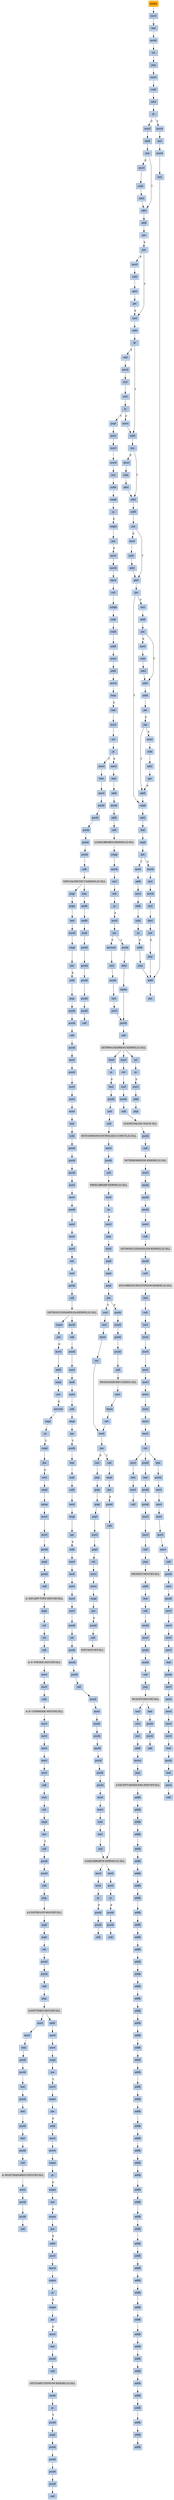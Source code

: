 strict digraph G {
	graph [bgcolor=transparent,
		name=G
	];
	node [color=lightsteelblue,
		fillcolor=lightsteelblue,
		shape=rectangle,
		style=filled
	];
	a0x0042a650pusha_	[color=lightgrey,
		fillcolor=orange,
		label=pusha];
	a0x0042a651movl_0x419000UINT32_esi	[label=movl];
	a0x0042a650pusha_ -> a0x0042a651movl_0x419000UINT32_esi	[color="#000000"];
	a0x0042a656leal__98304esi__edi	[label=leal];
	a0x0042a651movl_0x419000UINT32_esi -> a0x0042a656leal__98304esi__edi	[color="#000000"];
	a0x0042a65cpushl_edi	[label=pushl];
	a0x0042a656leal__98304esi__edi -> a0x0042a65cpushl_edi	[color="#000000"];
	a0x0042a65dorl_0xffffffffUINT8_ebp	[label=orl];
	a0x0042a65cpushl_edi -> a0x0042a65dorl_0xffffffffUINT8_ebp	[color="#000000"];
	a0x0042a660jmp_0x0042a672	[label=jmp];
	a0x0042a65dorl_0xffffffffUINT8_ebp -> a0x0042a660jmp_0x0042a672	[color="#000000"];
	a0x0042a672movl_esi__ebx	[label=movl];
	a0x0042a660jmp_0x0042a672 -> a0x0042a672movl_esi__ebx	[color="#000000"];
	a0x0042a674subl_0xfffffffcUINT8_esi	[label=subl];
	a0x0042a672movl_esi__ebx -> a0x0042a674subl_0xfffffffcUINT8_esi	[color="#000000"];
	a0x0042a677adcl_ebx_ebx	[label=adcl];
	a0x0042a674subl_0xfffffffcUINT8_esi -> a0x0042a677adcl_ebx_ebx	[color="#000000"];
	a0x0042a679jb_0x0042a668	[label=jb];
	a0x0042a677adcl_ebx_ebx -> a0x0042a679jb_0x0042a668	[color="#000000"];
	a0x0042a668movb_esi__al	[label=movb];
	a0x0042a679jb_0x0042a668 -> a0x0042a668movb_esi__al	[color="#000000",
		label=T];
	a0x0042a67bmovl_0x1UINT32_eax	[label=movl];
	a0x0042a679jb_0x0042a668 -> a0x0042a67bmovl_0x1UINT32_eax	[color="#000000",
		label=F];
	a0x0042a66aincl_esi	[label=incl];
	a0x0042a668movb_esi__al -> a0x0042a66aincl_esi	[color="#000000"];
	a0x0042a66bmovb_al_edi_	[label=movb];
	a0x0042a66aincl_esi -> a0x0042a66bmovb_al_edi_	[color="#000000"];
	a0x0042a66dincl_edi	[label=incl];
	a0x0042a66bmovb_al_edi_ -> a0x0042a66dincl_edi	[color="#000000"];
	a0x0042a66eaddl_ebx_ebx	[label=addl];
	a0x0042a66dincl_edi -> a0x0042a66eaddl_ebx_ebx	[color="#000000"];
	a0x0042a670jne_0x0042a679	[label=jne];
	a0x0042a66eaddl_ebx_ebx -> a0x0042a670jne_0x0042a679	[color="#000000"];
	a0x0042a680addl_ebx_ebx	[label=addl];
	a0x0042a67bmovl_0x1UINT32_eax -> a0x0042a680addl_ebx_ebx	[color="#000000"];
	a0x0042a682jne_0x0042a68b	[label=jne];
	a0x0042a680addl_ebx_ebx -> a0x0042a682jne_0x0042a68b	[color="#000000"];
	a0x0042a68badcl_eax_eax	[label=adcl];
	a0x0042a682jne_0x0042a68b -> a0x0042a68badcl_eax_eax	[color="#000000",
		label=T];
	a0x0042a684movl_esi__ebx	[label=movl];
	a0x0042a682jne_0x0042a68b -> a0x0042a684movl_esi__ebx	[color="#000000",
		label=F];
	a0x0042a68daddl_ebx_ebx	[label=addl];
	a0x0042a68badcl_eax_eax -> a0x0042a68daddl_ebx_ebx	[color="#000000"];
	a0x0042a68fjae_0x0042a680	[label=jae];
	a0x0042a68daddl_ebx_ebx -> a0x0042a68fjae_0x0042a680	[color="#000000"];
	a0x0042a691jne_0x0042a69c	[label=jne];
	a0x0042a68fjae_0x0042a680 -> a0x0042a691jne_0x0042a69c	[color="#000000",
		label=F];
	a0x0042a69cxorl_ecx_ecx	[label=xorl];
	a0x0042a691jne_0x0042a69c -> a0x0042a69cxorl_ecx_ecx	[color="#000000",
		label=T];
	a0x0042a693movl_esi__ebx	[label=movl];
	a0x0042a691jne_0x0042a69c -> a0x0042a693movl_esi__ebx	[color="#000000",
		label=F];
	a0x0042a69esubl_0x3UINT8_eax	[label=subl];
	a0x0042a69cxorl_ecx_ecx -> a0x0042a69esubl_0x3UINT8_eax	[color="#000000"];
	a0x0042a6a1jb_0x0042a6b0	[label=jb];
	a0x0042a69esubl_0x3UINT8_eax -> a0x0042a6a1jb_0x0042a6b0	[color="#000000"];
	a0x0042a6b0addl_ebx_ebx	[label=addl];
	a0x0042a6a1jb_0x0042a6b0 -> a0x0042a6b0addl_ebx_ebx	[color="#000000",
		label=T];
	a0x0042a6a3shll_0x8UINT8_eax	[label=shll];
	a0x0042a6a1jb_0x0042a6b0 -> a0x0042a6a3shll_0x8UINT8_eax	[color="#000000",
		label=F];
	a0x0042a6b2jne_0x0042a6bb	[label=jne];
	a0x0042a6b0addl_ebx_ebx -> a0x0042a6b2jne_0x0042a6bb	[color="#000000"];
	a0x0042a6bbadcl_ecx_ecx	[label=adcl];
	a0x0042a6b2jne_0x0042a6bb -> a0x0042a6bbadcl_ecx_ecx	[color="#000000",
		label=T];
	a0x0042a6b4movl_esi__ebx	[label=movl];
	a0x0042a6b2jne_0x0042a6bb -> a0x0042a6b4movl_esi__ebx	[color="#000000",
		label=F];
	a0x0042a6bdaddl_ebx_ebx	[label=addl];
	a0x0042a6bbadcl_ecx_ecx -> a0x0042a6bdaddl_ebx_ebx	[color="#000000"];
	a0x0042a6bfjne_0x0042a6c8	[label=jne];
	a0x0042a6bdaddl_ebx_ebx -> a0x0042a6bfjne_0x0042a6c8	[color="#000000"];
	a0x0042a6c8adcl_ecx_ecx	[label=adcl];
	a0x0042a6bfjne_0x0042a6c8 -> a0x0042a6c8adcl_ecx_ecx	[color="#000000",
		label=T];
	a0x0042a6c1movl_esi__ebx	[label=movl];
	a0x0042a6bfjne_0x0042a6c8 -> a0x0042a6c1movl_esi__ebx	[color="#000000",
		label=F];
	a0x0042a6cajne_0x0042a6ec	[label=jne];
	a0x0042a6c8adcl_ecx_ecx -> a0x0042a6cajne_0x0042a6ec	[color="#000000"];
	a0x0042a6eccmpl_0xfffff300UINT32_ebp	[label=cmpl];
	a0x0042a6cajne_0x0042a6ec -> a0x0042a6eccmpl_0xfffff300UINT32_ebp	[color="#000000",
		label=T];
	a0x0042a6ccincl_ecx	[label=incl];
	a0x0042a6cajne_0x0042a6ec -> a0x0042a6ccincl_ecx	[color="#000000",
		label=F];
	a0x0042a6f2adcl_0x1UINT8_ecx	[label=adcl];
	a0x0042a6eccmpl_0xfffff300UINT32_ebp -> a0x0042a6f2adcl_0x1UINT8_ecx	[color="#000000"];
	a0x0042a6f5leal_ediebp__edx	[label=leal];
	a0x0042a6f2adcl_0x1UINT8_ecx -> a0x0042a6f5leal_ediebp__edx	[color="#000000"];
	a0x0042a6f8cmpl_0xfffffffcUINT8_ebp	[label=cmpl];
	a0x0042a6f5leal_ediebp__edx -> a0x0042a6f8cmpl_0xfffffffcUINT8_ebp	[color="#000000"];
	a0x0042a6fbjbe_0x0042a70c	[label=jbe];
	a0x0042a6f8cmpl_0xfffffffcUINT8_ebp -> a0x0042a6fbjbe_0x0042a70c	[color="#000000"];
	a0x0042a6fdmovb_edx__al	[label=movb];
	a0x0042a6fbjbe_0x0042a70c -> a0x0042a6fdmovb_edx__al	[color="#000000",
		label=F];
	a0x0042a70cmovl_edx__eax	[label=movl];
	a0x0042a6fbjbe_0x0042a70c -> a0x0042a70cmovl_edx__eax	[color="#000000",
		label=T];
	a0x0042a6ffincl_edx	[label=incl];
	a0x0042a6fdmovb_edx__al -> a0x0042a6ffincl_edx	[color="#000000"];
	a0x0042a700movb_al_edi_	[label=movb];
	a0x0042a6ffincl_edx -> a0x0042a700movb_al_edi_	[color="#000000"];
	a0x0042a702incl_edi	[label=incl];
	a0x0042a700movb_al_edi_ -> a0x0042a702incl_edi	[color="#000000"];
	a0x0042a703decl_ecx	[label=decl];
	a0x0042a702incl_edi -> a0x0042a703decl_ecx	[color="#000000"];
	a0x0042a704jne_0x0042a6fd	[label=jne];
	a0x0042a703decl_ecx -> a0x0042a704jne_0x0042a6fd	[color="#000000"];
	a0x0042a706jmp_0x0042a66e	[label=jmp];
	a0x0042a704jne_0x0042a6fd -> a0x0042a706jmp_0x0042a66e	[color="#000000",
		label=F];
	a0x0042a706jmp_0x0042a66e -> a0x0042a66eaddl_ebx_ebx	[color="#000000"];
	a0x0042a6a6movb_esi__al	[label=movb];
	a0x0042a6a3shll_0x8UINT8_eax -> a0x0042a6a6movb_esi__al	[color="#000000"];
	a0x0042a6a8incl_esi	[label=incl];
	a0x0042a6a6movb_esi__al -> a0x0042a6a8incl_esi	[color="#000000"];
	a0x0042a6a9xorl_0xffffffffUINT8_eax	[label=xorl];
	a0x0042a6a8incl_esi -> a0x0042a6a9xorl_0xffffffffUINT8_eax	[color="#000000"];
	a0x0042a6acje_0x0042a722	[label=je];
	a0x0042a6a9xorl_0xffffffffUINT8_eax -> a0x0042a6acje_0x0042a722	[color="#000000"];
	a0x0042a6aemovl_eax_ebp	[label=movl];
	a0x0042a6acje_0x0042a722 -> a0x0042a6aemovl_eax_ebp	[color="#000000",
		label=F];
	a0x0042a722popl_esi	[label=popl];
	a0x0042a6acje_0x0042a722 -> a0x0042a722popl_esi	[color="#000000",
		label=T];
	a0x0042a6aemovl_eax_ebp -> a0x0042a6b0addl_ebx_ebx	[color="#000000"];
	a0x0042a70eaddl_0x4UINT8_edx	[label=addl];
	a0x0042a70cmovl_edx__eax -> a0x0042a70eaddl_0x4UINT8_edx	[color="#000000"];
	a0x0042a711movl_eax_edi_	[label=movl];
	a0x0042a70eaddl_0x4UINT8_edx -> a0x0042a711movl_eax_edi_	[color="#000000"];
	a0x0042a713addl_0x4UINT8_edi	[label=addl];
	a0x0042a711movl_eax_edi_ -> a0x0042a713addl_0x4UINT8_edi	[color="#000000"];
	a0x0042a716subl_0x4UINT8_ecx	[label=subl];
	a0x0042a713addl_0x4UINT8_edi -> a0x0042a716subl_0x4UINT8_ecx	[color="#000000"];
	a0x0042a719ja_0x0042a70c	[label=ja];
	a0x0042a716subl_0x4UINT8_ecx -> a0x0042a719ja_0x0042a70c	[color="#000000"];
	a0x0042a71baddl_ecx_edi	[label=addl];
	a0x0042a719ja_0x0042a70c -> a0x0042a71baddl_ecx_edi	[color="#000000",
		label=F];
	a0x0042a71djmp_0x0042a66e	[label=jmp];
	a0x0042a71baddl_ecx_edi -> a0x0042a71djmp_0x0042a66e	[color="#000000"];
	a0x0042a71djmp_0x0042a66e -> a0x0042a66eaddl_ebx_ebx	[color="#000000"];
	a0x0042a686subl_0xfffffffcUINT8_esi	[label=subl];
	a0x0042a684movl_esi__ebx -> a0x0042a686subl_0xfffffffcUINT8_esi	[color="#000000"];
	a0x0042a689adcl_ebx_ebx	[label=adcl];
	a0x0042a686subl_0xfffffffcUINT8_esi -> a0x0042a689adcl_ebx_ebx	[color="#000000"];
	a0x0042a689adcl_ebx_ebx -> a0x0042a68badcl_eax_eax	[color="#000000"];
	a0x0042a6b6subl_0xfffffffcUINT8_esi	[label=subl];
	a0x0042a6b4movl_esi__ebx -> a0x0042a6b6subl_0xfffffffcUINT8_esi	[color="#000000"];
	a0x0042a6b9adcl_ebx_ebx	[label=adcl];
	a0x0042a6b6subl_0xfffffffcUINT8_esi -> a0x0042a6b9adcl_ebx_ebx	[color="#000000"];
	a0x0042a6b9adcl_ebx_ebx -> a0x0042a6bbadcl_ecx_ecx	[color="#000000"];
	a0x0042a6cdaddl_ebx_ebx	[label=addl];
	a0x0042a6ccincl_ecx -> a0x0042a6cdaddl_ebx_ebx	[color="#000000"];
	a0x0042a6cfjne_0x0042a6d8	[label=jne];
	a0x0042a6cdaddl_ebx_ebx -> a0x0042a6cfjne_0x0042a6d8	[color="#000000"];
	a0x0042a6d8adcl_ecx_ecx	[label=adcl];
	a0x0042a6cfjne_0x0042a6d8 -> a0x0042a6d8adcl_ecx_ecx	[color="#000000",
		label=T];
	a0x0042a6d1movl_esi__ebx	[label=movl];
	a0x0042a6cfjne_0x0042a6d8 -> a0x0042a6d1movl_esi__ebx	[color="#000000",
		label=F];
	a0x0042a6daaddl_ebx_ebx	[label=addl];
	a0x0042a6d8adcl_ecx_ecx -> a0x0042a6daaddl_ebx_ebx	[color="#000000"];
	a0x0042a6dcjae_0x0042a6cd	[label=jae];
	a0x0042a6daaddl_ebx_ebx -> a0x0042a6dcjae_0x0042a6cd	[color="#000000"];
	a0x0042a6dejne_0x0042a6e9	[label=jne];
	a0x0042a6dcjae_0x0042a6cd -> a0x0042a6dejne_0x0042a6e9	[color="#000000",
		label=F];
	a0x0042a6e9addl_0x2UINT8_ecx	[label=addl];
	a0x0042a6dejne_0x0042a6e9 -> a0x0042a6e9addl_0x2UINT8_ecx	[color="#000000",
		label=T];
	a0x0042a6e0movl_esi__ebx	[label=movl];
	a0x0042a6dejne_0x0042a6e9 -> a0x0042a6e0movl_esi__ebx	[color="#000000",
		label=F];
	a0x0042a6e9addl_0x2UINT8_ecx -> a0x0042a6eccmpl_0xfffff300UINT32_ebp	[color="#000000"];
	a0x0042a6c3subl_0xfffffffcUINT8_esi	[label=subl];
	a0x0042a6c1movl_esi__ebx -> a0x0042a6c3subl_0xfffffffcUINT8_esi	[color="#000000"];
	a0x0042a6c6adcl_ebx_ebx	[label=adcl];
	a0x0042a6c3subl_0xfffffffcUINT8_esi -> a0x0042a6c6adcl_ebx_ebx	[color="#000000"];
	a0x0042a6c6adcl_ebx_ebx -> a0x0042a6c8adcl_ecx_ecx	[color="#000000"];
	a0x0042a695subl_0xfffffffcUINT8_esi	[label=subl];
	a0x0042a693movl_esi__ebx -> a0x0042a695subl_0xfffffffcUINT8_esi	[color="#000000"];
	a0x0042a698adcl_ebx_ebx	[label=adcl];
	a0x0042a695subl_0xfffffffcUINT8_esi -> a0x0042a698adcl_ebx_ebx	[color="#000000"];
	a0x0042a69ajae_0x0042a680	[label=jae];
	a0x0042a698adcl_ebx_ebx -> a0x0042a69ajae_0x0042a680	[color="#000000"];
	a0x0042a69ajae_0x0042a680 -> a0x0042a69cxorl_ecx_ecx	[color="#000000",
		label=F];
	a0x0042a6d3subl_0xfffffffcUINT8_esi	[label=subl];
	a0x0042a6d1movl_esi__ebx -> a0x0042a6d3subl_0xfffffffcUINT8_esi	[color="#000000"];
	a0x0042a6d6adcl_ebx_ebx	[label=adcl];
	a0x0042a6d3subl_0xfffffffcUINT8_esi -> a0x0042a6d6adcl_ebx_ebx	[color="#000000"];
	a0x0042a6d6adcl_ebx_ebx -> a0x0042a6d8adcl_ecx_ecx	[color="#000000"];
	a0x0042a6e2subl_0xfffffffcUINT8_esi	[label=subl];
	a0x0042a6e0movl_esi__ebx -> a0x0042a6e2subl_0xfffffffcUINT8_esi	[color="#000000"];
	a0x0042a6e5adcl_ebx_ebx	[label=adcl];
	a0x0042a6e2subl_0xfffffffcUINT8_esi -> a0x0042a6e5adcl_ebx_ebx	[color="#000000"];
	a0x0042a6e7jae_0x0042a6cd	[label=jae];
	a0x0042a6e5adcl_ebx_ebx -> a0x0042a6e7jae_0x0042a6cd	[color="#000000"];
	a0x0042a6e7jae_0x0042a6cd -> a0x0042a6e9addl_0x2UINT8_ecx	[color="#000000",
		label=F];
	a0x0042a723movl_esi_edi	[label=movl];
	a0x0042a722popl_esi -> a0x0042a723movl_esi_edi	[color="#000000"];
	a0x0042a725movl_0x9caUINT32_ecx	[label=movl];
	a0x0042a723movl_esi_edi -> a0x0042a725movl_0x9caUINT32_ecx	[color="#000000"];
	a0x0042a72amovb_edi__al	[label=movb];
	a0x0042a725movl_0x9caUINT32_ecx -> a0x0042a72amovb_edi__al	[color="#000000"];
	a0x0042a72cincl_edi	[label=incl];
	a0x0042a72amovb_edi__al -> a0x0042a72cincl_edi	[color="#000000"];
	a0x0042a72dsubb_0xffffffe8UINT8_al	[label=subb];
	a0x0042a72cincl_edi -> a0x0042a72dsubb_0xffffffe8UINT8_al	[color="#000000"];
	a0x0042a72fcmpb_0x1UINT8_al	[label=cmpb];
	a0x0042a72dsubb_0xffffffe8UINT8_al -> a0x0042a72fcmpb_0x1UINT8_al	[color="#000000"];
	a0x0042a731ja_0x0042a72a	[label=ja];
	a0x0042a72fcmpb_0x1UINT8_al -> a0x0042a731ja_0x0042a72a	[color="#000000"];
	a0x0042a733cmpb_0x2UINT8_edi_	[label=cmpb];
	a0x0042a731ja_0x0042a72a -> a0x0042a733cmpb_0x2UINT8_edi_	[color="#000000",
		label=F];
	a0x0042a736jne_0x0042a72a	[label=jne];
	a0x0042a733cmpb_0x2UINT8_edi_ -> a0x0042a736jne_0x0042a72a	[color="#000000"];
	a0x0042a738movl_edi__eax	[label=movl];
	a0x0042a736jne_0x0042a72a -> a0x0042a738movl_edi__eax	[color="#000000",
		label=F];
	a0x0042a73amovb_0x4edi__bl	[label=movb];
	a0x0042a738movl_edi__eax -> a0x0042a73amovb_0x4edi__bl	[color="#000000"];
	a0x0042a73dshrw_0x8UINT8_ax	[label=shrw];
	a0x0042a73amovb_0x4edi__bl -> a0x0042a73dshrw_0x8UINT8_ax	[color="#000000"];
	a0x0042a741roll_0x10UINT8_eax	[label=roll];
	a0x0042a73dshrw_0x8UINT8_ax -> a0x0042a741roll_0x10UINT8_eax	[color="#000000"];
	a0x0042a744xchgb_al_ah	[label=xchgb];
	a0x0042a741roll_0x10UINT8_eax -> a0x0042a744xchgb_al_ah	[color="#000000"];
	a0x0042a746subl_edi_eax	[label=subl];
	a0x0042a744xchgb_al_ah -> a0x0042a746subl_edi_eax	[color="#000000"];
	a0x0042a748subb_0xffffffe8UINT8_bl	[label=subb];
	a0x0042a746subl_edi_eax -> a0x0042a748subb_0xffffffe8UINT8_bl	[color="#000000"];
	a0x0042a74baddl_esi_eax	[label=addl];
	a0x0042a748subb_0xffffffe8UINT8_bl -> a0x0042a74baddl_esi_eax	[color="#000000"];
	a0x0042a74dmovl_eax_edi_	[label=movl];
	a0x0042a74baddl_esi_eax -> a0x0042a74dmovl_eax_edi_	[color="#000000"];
	a0x0042a74faddl_0x5UINT8_edi	[label=addl];
	a0x0042a74dmovl_eax_edi_ -> a0x0042a74faddl_0x5UINT8_edi	[color="#000000"];
	a0x0042a752movb_bl_al	[label=movb];
	a0x0042a74faddl_0x5UINT8_edi -> a0x0042a752movb_bl_al	[color="#000000"];
	a0x0042a754loop_0x0042a72f	[label=loop];
	a0x0042a752movb_bl_al -> a0x0042a754loop_0x0042a72f	[color="#000000"];
	a0x0042a756leal_0x27000esi__edi	[label=leal];
	a0x0042a754loop_0x0042a72f -> a0x0042a756leal_0x27000esi__edi	[color="#000000",
		label=F];
	a0x0042a75cmovl_edi__eax	[label=movl];
	a0x0042a756leal_0x27000esi__edi -> a0x0042a75cmovl_edi__eax	[color="#000000"];
	a0x0042a75eorl_eax_eax	[label=orl];
	a0x0042a75cmovl_edi__eax -> a0x0042a75eorl_eax_eax	[color="#000000"];
	a0x0042a760je_0x0042a7a7	[label=je];
	a0x0042a75eorl_eax_eax -> a0x0042a760je_0x0042a7a7	[color="#000000"];
	a0x0042a762movl_0x4edi__ebx	[label=movl];
	a0x0042a760je_0x0042a7a7 -> a0x0042a762movl_0x4edi__ebx	[color="#000000",
		label=F];
	a0x0042a7a7movl_0x2bb80esi__ebp	[label=movl];
	a0x0042a760je_0x0042a7a7 -> a0x0042a7a7movl_0x2bb80esi__ebp	[color="#000000",
		label=T];
	a0x0042a765leal_0x2ba64eaxesi__eax	[label=leal];
	a0x0042a762movl_0x4edi__ebx -> a0x0042a765leal_0x2ba64eaxesi__eax	[color="#000000"];
	a0x0042a76caddl_esi_ebx	[label=addl];
	a0x0042a765leal_0x2ba64eaxesi__eax -> a0x0042a76caddl_esi_ebx	[color="#000000"];
	a0x0042a76epushl_eax	[label=pushl];
	a0x0042a76caddl_esi_ebx -> a0x0042a76epushl_eax	[color="#000000"];
	a0x0042a76faddl_0x8UINT8_edi	[label=addl];
	a0x0042a76epushl_eax -> a0x0042a76faddl_0x8UINT8_edi	[color="#000000"];
	a0x0042a772call_0x2bb74esi_	[label=call];
	a0x0042a76faddl_0x8UINT8_edi -> a0x0042a772call_0x2bb74esi_	[color="#000000"];
	LOADLIBRARYA_KERNEL32_DLL	[color=lightgrey,
		fillcolor=lightgrey,
		label="LOADLIBRARYA-KERNEL32-DLL"];
	a0x0042a772call_0x2bb74esi_ -> LOADLIBRARYA_KERNEL32_DLL	[color="#000000"];
	a0x0042a778xchgl_eax_ebp	[label=xchgl];
	LOADLIBRARYA_KERNEL32_DLL -> a0x0042a778xchgl_eax_ebp	[color="#000000"];
	a0x0042a779movb_edi__al	[label=movb];
	a0x0042a778xchgl_eax_ebp -> a0x0042a779movb_edi__al	[color="#000000"];
	a0x0042a77bincl_edi	[label=incl];
	a0x0042a779movb_edi__al -> a0x0042a77bincl_edi	[color="#000000"];
	a0x0042a77corb_al_al	[label=orb];
	a0x0042a77bincl_edi -> a0x0042a77corb_al_al	[color="#000000"];
	a0x0042a77eje_0x0042a75c	[label=je];
	a0x0042a77corb_al_al -> a0x0042a77eje_0x0042a75c	[color="#000000"];
	a0x0042a780movl_edi_ecx	[label=movl];
	a0x0042a77eje_0x0042a75c -> a0x0042a780movl_edi_ecx	[color="#000000",
		label=F];
	a0x0042a782jns_0x0042a78b	[label=jns];
	a0x0042a780movl_edi_ecx -> a0x0042a782jns_0x0042a78b	[color="#000000"];
	a0x0042a78bpushl_edi	[label=pushl];
	a0x0042a782jns_0x0042a78b -> a0x0042a78bpushl_edi	[color="#000000",
		label=T];
	a0x0042a784movzwl_edi__eax	[label=movzwl];
	a0x0042a782jns_0x0042a78b -> a0x0042a784movzwl_edi__eax	[color="#000000",
		label=F];
	a0x0042a78cdecl_eax	[label=decl];
	a0x0042a78bpushl_edi -> a0x0042a78cdecl_eax	[color="#000000"];
	a0x0042a78drepnz_scasb_es_edi__al	[label=repnz];
	a0x0042a78cdecl_eax -> a0x0042a78drepnz_scasb_es_edi__al	[color="#000000"];
	a0x0042a78fpushl_ebp	[label=pushl];
	a0x0042a78drepnz_scasb_es_edi__al -> a0x0042a78fpushl_ebp	[color="#000000"];
	a0x0042a790call_0x2bb7cesi_	[label=call];
	a0x0042a78fpushl_ebp -> a0x0042a790call_0x2bb7cesi_	[color="#000000"];
	GETPROCADDRESS_KERNEL32_DLL	[color=lightgrey,
		fillcolor=lightgrey,
		label="GETPROCADDRESS-KERNEL32-DLL"];
	a0x0042a790call_0x2bb7cesi_ -> GETPROCADDRESS_KERNEL32_DLL	[color="#000000"];
	a0x0042a796orl_eax_eax	[label=orl];
	GETPROCADDRESS_KERNEL32_DLL -> a0x0042a796orl_eax_eax	[color="#000000"];
	a0x00403b51testl_eax_eax	[label=testl];
	GETPROCADDRESS_KERNEL32_DLL -> a0x00403b51testl_eax_eax	[color="#000000"];
	a0x00413a8fmovl_eax_0x421578	[label=movl];
	GETPROCADDRESS_KERNEL32_DLL -> a0x00413a8fmovl_eax_0x421578	[color="#000000"];
	a0x0042a798je_0x0042a7a1	[label=je];
	a0x0042a796orl_eax_eax -> a0x0042a798je_0x0042a7a1	[color="#000000"];
	a0x0042a79amovl_eax_ebx_	[label=movl];
	a0x0042a798je_0x0042a7a1 -> a0x0042a79amovl_eax_ebx_	[color="#000000",
		label=F];
	a0x0042a79caddl_0x4UINT8_ebx	[label=addl];
	a0x0042a79amovl_eax_ebx_ -> a0x0042a79caddl_0x4UINT8_ebx	[color="#000000"];
	a0x0042a79fjmp_0x0042a779	[label=jmp];
	a0x0042a79caddl_0x4UINT8_ebx -> a0x0042a79fjmp_0x0042a779	[color="#000000"];
	a0x0042a787incl_edi	[label=incl];
	a0x0042a784movzwl_edi__eax -> a0x0042a787incl_edi	[color="#000000"];
	a0x0042a788pushl_eax	[label=pushl];
	a0x0042a787incl_edi -> a0x0042a788pushl_eax	[color="#000000"];
	a0x0042a789incl_edi	[label=incl];
	a0x0042a788pushl_eax -> a0x0042a789incl_edi	[color="#000000"];
	a0x0042a78amovl_0xaef24857UINT32_ecx	[label=movl];
	a0x0042a789incl_edi -> a0x0042a78amovl_0xaef24857UINT32_ecx	[color="#000000"];
	a0x0042a78amovl_0xaef24857UINT32_ecx -> a0x0042a78fpushl_ebp	[color="#000000"];
	a0x0042a7adleal__4096esi__edi	[label=leal];
	a0x0042a7a7movl_0x2bb80esi__ebp -> a0x0042a7adleal__4096esi__edi	[color="#000000"];
	a0x0042a7b3movl_0x1000UINT32_ebx	[label=movl];
	a0x0042a7adleal__4096esi__edi -> a0x0042a7b3movl_0x1000UINT32_ebx	[color="#000000"];
	a0x0042a7b8pushl_eax	[label=pushl];
	a0x0042a7b3movl_0x1000UINT32_ebx -> a0x0042a7b8pushl_eax	[color="#000000"];
	a0x0042a7b9pushl_esp	[label=pushl];
	a0x0042a7b8pushl_eax -> a0x0042a7b9pushl_esp	[color="#000000"];
	a0x0042a7bapushl_0x4UINT8	[label=pushl];
	a0x0042a7b9pushl_esp -> a0x0042a7bapushl_0x4UINT8	[color="#000000"];
	a0x0042a7bcpushl_ebx	[label=pushl];
	a0x0042a7bapushl_0x4UINT8 -> a0x0042a7bcpushl_ebx	[color="#000000"];
	a0x0042a7bdpushl_edi	[label=pushl];
	a0x0042a7bcpushl_ebx -> a0x0042a7bdpushl_edi	[color="#000000"];
	a0x0042a7becall_ebp	[label=call];
	a0x0042a7bdpushl_edi -> a0x0042a7becall_ebp	[color="#000000"];
	VIRTUALPROTECT_KERNEL32_DLL	[color=lightgrey,
		fillcolor=lightgrey,
		label="VIRTUALPROTECT-KERNEL32-DLL"];
	a0x0042a7becall_ebp -> VIRTUALPROTECT_KERNEL32_DLL	[color="#000000"];
	a0x0042a7c0leal_0x217edi__eax	[label=leal];
	VIRTUALPROTECT_KERNEL32_DLL -> a0x0042a7c0leal_0x217edi__eax	[color="#000000"];
	a0x0042a7d5popl_eax	[label=popl];
	VIRTUALPROTECT_KERNEL32_DLL -> a0x0042a7d5popl_eax	[color="#000000"];
	a0x0042a7c6andb_0x7fUINT8_eax_	[label=andb];
	a0x0042a7c0leal_0x217edi__eax -> a0x0042a7c6andb_0x7fUINT8_eax_	[color="#000000"];
	a0x0042a7c9andb_0x7fUINT8_0x28eax_	[label=andb];
	a0x0042a7c6andb_0x7fUINT8_eax_ -> a0x0042a7c9andb_0x7fUINT8_0x28eax_	[color="#000000"];
	a0x0042a7cdpopl_eax	[label=popl];
	a0x0042a7c9andb_0x7fUINT8_0x28eax_ -> a0x0042a7cdpopl_eax	[color="#000000"];
	a0x0042a7cepushl_eax	[label=pushl];
	a0x0042a7cdpopl_eax -> a0x0042a7cepushl_eax	[color="#000000"];
	a0x0042a7cfpushl_esp	[label=pushl];
	a0x0042a7cepushl_eax -> a0x0042a7cfpushl_esp	[color="#000000"];
	a0x0042a7d0pushl_eax	[label=pushl];
	a0x0042a7cfpushl_esp -> a0x0042a7d0pushl_eax	[color="#000000"];
	a0x0042a7d1pushl_ebx	[label=pushl];
	a0x0042a7d0pushl_eax -> a0x0042a7d1pushl_ebx	[color="#000000"];
	a0x0042a7d2pushl_edi	[label=pushl];
	a0x0042a7d1pushl_ebx -> a0x0042a7d2pushl_edi	[color="#000000"];
	a0x0042a7d3call_ebp	[label=call];
	a0x0042a7d2pushl_edi -> a0x0042a7d3call_ebp	[color="#000000"];
	a0x0042a7d6popa_	[label=popa];
	a0x0042a7d5popl_eax -> a0x0042a7d6popa_	[color="#000000"];
	a0x0042a7d7leal__128esp__eax	[label=leal];
	a0x0042a7d6popa_ -> a0x0042a7d7leal__128esp__eax	[color="#000000"];
	a0x0042a7dbpushl_0x0UINT8	[label=pushl];
	a0x0042a7d7leal__128esp__eax -> a0x0042a7dbpushl_0x0UINT8	[color="#000000"];
	a0x0042a7ddcmpl_eax_esp	[label=cmpl];
	a0x0042a7dbpushl_0x0UINT8 -> a0x0042a7ddcmpl_eax_esp	[color="#000000"];
	a0x0042a7dfjne_0x0042a7db	[label=jne];
	a0x0042a7ddcmpl_eax_esp -> a0x0042a7dfjne_0x0042a7db	[color="#000000"];
	a0x0042a7e1subl_0xffffff80UINT8_esp	[label=subl];
	a0x0042a7dfjne_0x0042a7db -> a0x0042a7e1subl_0xffffff80UINT8_esp	[color="#000000",
		label=F];
	a0x0042a7e4jmp_0x00418100	[label=jmp];
	a0x0042a7e1subl_0xffffff80UINT8_esp -> a0x0042a7e4jmp_0x00418100	[color="#000000"];
	a0x00418100pushl_0x70UINT8	[label=pushl];
	a0x0042a7e4jmp_0x00418100 -> a0x00418100pushl_0x70UINT8	[color="#000000"];
	a0x00418102pushl_0x4194a0UINT32	[label=pushl];
	a0x00418100pushl_0x70UINT8 -> a0x00418102pushl_0x4194a0UINT32	[color="#000000"];
	a0x00418107call_0x418310	[label=call];
	a0x00418102pushl_0x4194a0UINT32 -> a0x00418107call_0x418310	[color="#000000"];
	a0x00418310pushl_0x418360UINT32	[label=pushl];
	a0x00418107call_0x418310 -> a0x00418310pushl_0x418360UINT32	[color="#000000"];
	a0x00418315movl_fs_0_eax	[label=movl];
	a0x00418310pushl_0x418360UINT32 -> a0x00418315movl_fs_0_eax	[color="#000000"];
	a0x0041831bpushl_eax	[label=pushl];
	a0x00418315movl_fs_0_eax -> a0x0041831bpushl_eax	[color="#000000"];
	a0x0041831cmovl_esp_fs_0	[label=movl];
	a0x0041831bpushl_eax -> a0x0041831cmovl_esp_fs_0	[color="#000000"];
	a0x00418323movl_0x10esp__eax	[label=movl];
	a0x0041831cmovl_esp_fs_0 -> a0x00418323movl_0x10esp__eax	[color="#000000"];
	a0x00418327movl_ebp_0x10esp_	[label=movl];
	a0x00418323movl_0x10esp__eax -> a0x00418327movl_ebp_0x10esp_	[color="#000000"];
	a0x0041832bleal_0x10esp__ebp	[label=leal];
	a0x00418327movl_ebp_0x10esp_ -> a0x0041832bleal_0x10esp__ebp	[color="#000000"];
	a0x0041832fsubl_eax_esp	[label=subl];
	a0x0041832bleal_0x10esp__ebp -> a0x0041832fsubl_eax_esp	[color="#000000"];
	a0x00418331pushl_ebx	[label=pushl];
	a0x0041832fsubl_eax_esp -> a0x00418331pushl_ebx	[color="#000000"];
	a0x00418332pushl_esi	[label=pushl];
	a0x00418331pushl_ebx -> a0x00418332pushl_esi	[color="#000000"];
	a0x00418333pushl_edi	[label=pushl];
	a0x00418332pushl_esi -> a0x00418333pushl_edi	[color="#000000"];
	a0x00418334movl__8ebp__eax	[label=movl];
	a0x00418333pushl_edi -> a0x00418334movl__8ebp__eax	[color="#000000"];
	a0x00418337movl_esp__24ebp_	[label=movl];
	a0x00418334movl__8ebp__eax -> a0x00418337movl_esp__24ebp_	[color="#000000"];
	a0x0041833apushl_eax	[label=pushl];
	a0x00418337movl_esp__24ebp_ -> a0x0041833apushl_eax	[color="#000000"];
	a0x0041833bmovl__4ebp__eax	[label=movl];
	a0x0041833apushl_eax -> a0x0041833bmovl__4ebp__eax	[color="#000000"];
	a0x0041833emovl_0xffffffffUINT32__4ebp_	[label=movl];
	a0x0041833bmovl__4ebp__eax -> a0x0041833emovl_0xffffffffUINT32__4ebp_	[color="#000000"];
	a0x00418345movl_eax__8ebp_	[label=movl];
	a0x0041833emovl_0xffffffffUINT32__4ebp_ -> a0x00418345movl_eax__8ebp_	[color="#000000"];
	a0x00418348ret	[label=ret];
	a0x00418345movl_eax__8ebp_ -> a0x00418348ret	[color="#000000"];
	a0x0041810cxorl_edi_edi	[label=xorl];
	a0x00418348ret -> a0x0041810cxorl_edi_edi	[color="#000000"];
	a0x0041810epushl_edi	[label=pushl];
	a0x0041810cxorl_edi_edi -> a0x0041810epushl_edi	[color="#000000"];
	a0x0041810fcall_0x4190b4	[label=call];
	a0x0041810epushl_edi -> a0x0041810fcall_0x4190b4	[color="#000000"];
	GETMODULEHANDLEA_KERNEL32_DLL	[color=lightgrey,
		fillcolor=lightgrey,
		label="GETMODULEHANDLEA-KERNEL32-DLL"];
	a0x0041810fcall_0x4190b4 -> GETMODULEHANDLEA_KERNEL32_DLL	[color="#000000"];
	a0x00418115cmpw_0x5a4dUINT16_eax_	[label=cmpw];
	GETMODULEHANDLEA_KERNEL32_DLL -> a0x00418115cmpw_0x5a4dUINT16_eax_	[color="#000000"];
	a0x00418292pushl_eax	[label=pushl];
	GETMODULEHANDLEA_KERNEL32_DLL -> a0x00418292pushl_eax	[color="#000000"];
	a0x0041811ajne_0x41813b	[label=jne];
	a0x00418115cmpw_0x5a4dUINT16_eax_ -> a0x0041811ajne_0x41813b	[color="#000000"];
	a0x0041811cmovl_0x3ceax__ecx	[label=movl];
	a0x0041811ajne_0x41813b -> a0x0041811cmovl_0x3ceax__ecx	[color="#000000",
		label=F];
	a0x0041811faddl_eax_ecx	[label=addl];
	a0x0041811cmovl_0x3ceax__ecx -> a0x0041811faddl_eax_ecx	[color="#000000"];
	a0x00418121cmpl_0x4550UINT32_ecx_	[label=cmpl];
	a0x0041811faddl_eax_ecx -> a0x00418121cmpl_0x4550UINT32_ecx_	[color="#000000"];
	a0x00418127jne_0x41813b	[label=jne];
	a0x00418121cmpl_0x4550UINT32_ecx_ -> a0x00418127jne_0x41813b	[color="#000000"];
	a0x00418129movzwl_0x18ecx__eax	[label=movzwl];
	a0x00418127jne_0x41813b -> a0x00418129movzwl_0x18ecx__eax	[color="#000000",
		label=F];
	a0x0041812dcmpl_0x10bUINT32_eax	[label=cmpl];
	a0x00418129movzwl_0x18ecx__eax -> a0x0041812dcmpl_0x10bUINT32_eax	[color="#000000"];
	a0x00418132je_0x418153	[label=je];
	a0x0041812dcmpl_0x10bUINT32_eax -> a0x00418132je_0x418153	[color="#000000"];
	a0x00418153cmpl_0xeUINT8_0x74ecx_	[label=cmpl];
	a0x00418132je_0x418153 -> a0x00418153cmpl_0xeUINT8_0x74ecx_	[color="#000000",
		label=T];
	a0x00418157jbe_0x41813b	[label=jbe];
	a0x00418153cmpl_0xeUINT8_0x74ecx_ -> a0x00418157jbe_0x41813b	[color="#000000"];
	a0x00418159xorl_eax_eax	[label=xorl];
	a0x00418157jbe_0x41813b -> a0x00418159xorl_eax_eax	[color="#000000",
		label=F];
	a0x0041815bcmpl_edi_0xe8ecx_	[label=cmpl];
	a0x00418159xorl_eax_eax -> a0x0041815bcmpl_edi_0xe8ecx_	[color="#000000"];
	a0x00418161setne_al	[label=setne];
	a0x0041815bcmpl_edi_0xe8ecx_ -> a0x00418161setne_al	[color="#000000"];
	a0x00418164movl_eax__28ebp_	[label=movl];
	a0x00418161setne_al -> a0x00418164movl_eax__28ebp_	[color="#000000"];
	a0x00418167movl_edi__4ebp_	[label=movl];
	a0x00418164movl_eax__28ebp_ -> a0x00418167movl_edi__4ebp_	[color="#000000"];
	a0x0041816apushl_0x2UINT8	[label=pushl];
	a0x00418167movl_edi__4ebp_ -> a0x0041816apushl_0x2UINT8	[color="#000000"];
	a0x0041816cpopl_ebx	[label=popl];
	a0x0041816apushl_0x2UINT8 -> a0x0041816cpopl_ebx	[color="#000000"];
	a0x0041816dpushl_ebx	[label=pushl];
	a0x0041816cpopl_ebx -> a0x0041816dpushl_ebx	[color="#000000"];
	a0x0041816ecall_0x4193b0	[label=call];
	a0x0041816dpushl_ebx -> a0x0041816ecall_0x4193b0	[color="#000000"];
	A__SET_APP_TYPE_MSVCRT_DLL	[color=lightgrey,
		fillcolor=lightgrey,
		label="A--SET-APP-TYPE-MSVCRT-DLL"];
	a0x0041816ecall_0x4193b0 -> A__SET_APP_TYPE_MSVCRT_DLL	[color="#000000"];
	a0x00418174popl_ecx	[label=popl];
	A__SET_APP_TYPE_MSVCRT_DLL -> a0x00418174popl_ecx	[color="#000000"];
	a0x00418175orl_0xffffffffUINT8_0x421a60	[label=orl];
	a0x00418174popl_ecx -> a0x00418175orl_0xffffffffUINT8_0x421a60	[color="#000000"];
	a0x0041817corl_0xffffffffUINT8_0x421a64	[label=orl];
	a0x00418175orl_0xffffffffUINT8_0x421a60 -> a0x0041817corl_0xffffffffUINT8_0x421a64	[color="#000000"];
	a0x00418183call_0x419378	[label=call];
	a0x0041817corl_0xffffffffUINT8_0x421a64 -> a0x00418183call_0x419378	[color="#000000"];
	A__P__FMODE_MSVCRT_DLL	[color=lightgrey,
		fillcolor=lightgrey,
		label="A--P--FMODE-MSVCRT-DLL"];
	a0x00418183call_0x419378 -> A__P__FMODE_MSVCRT_DLL	[color="#000000"];
	a0x00418189movl_0x42069c_ecx	[label=movl];
	A__P__FMODE_MSVCRT_DLL -> a0x00418189movl_0x42069c_ecx	[color="#000000"];
	a0x0041818fmovl_ecx_eax_	[label=movl];
	a0x00418189movl_0x42069c_ecx -> a0x0041818fmovl_ecx_eax_	[color="#000000"];
	a0x00418191call_0x419350	[label=call];
	a0x0041818fmovl_ecx_eax_ -> a0x00418191call_0x419350	[color="#000000"];
	A__P__COMMODE_MSVCRT_DLL	[color=lightgrey,
		fillcolor=lightgrey,
		label="A--P--COMMODE-MSVCRT-DLL"];
	a0x00418191call_0x419350 -> A__P__COMMODE_MSVCRT_DLL	[color="#000000"];
	a0x00418197movl_0x420698_ecx	[label=movl];
	A__P__COMMODE_MSVCRT_DLL -> a0x00418197movl_0x420698_ecx	[color="#000000"];
	a0x0041819dmovl_ecx_eax_	[label=movl];
	a0x00418197movl_0x420698_ecx -> a0x0041819dmovl_ecx_eax_	[color="#000000"];
	a0x0041819fmovl_0x419354_eax	[label=movl];
	a0x0041819dmovl_ecx_eax_ -> a0x0041819fmovl_0x419354_eax	[color="#000000"];
	a0x004181a4movl_eax__eax	[label=movl];
	a0x0041819fmovl_0x419354_eax -> a0x004181a4movl_eax__eax	[color="#000000"];
	a0x004181a6movl_eax_0x421a5c	[label=movl];
	a0x004181a4movl_eax__eax -> a0x004181a6movl_eax_0x421a5c	[color="#000000"];
	a0x004181abcall_0x403932	[label=call];
	a0x004181a6movl_eax_0x421a5c -> a0x004181abcall_0x403932	[color="#000000"];
	a0x00403932xorl_eax_eax	[label=xorl];
	a0x004181abcall_0x403932 -> a0x00403932xorl_eax_eax	[color="#000000"];
	a0x00403934ret	[label=ret];
	a0x00403932xorl_eax_eax -> a0x00403934ret	[color="#000000"];
	a0x004181b0cmpl_edi_0x420000	[label=cmpl];
	a0x00403934ret -> a0x004181b0cmpl_edi_0x420000	[color="#000000"];
	a0x004181b6jne_0x4181c4	[label=jne];
	a0x004181b0cmpl_edi_0x420000 -> a0x004181b6jne_0x4181c4	[color="#000000"];
	a0x004181c4call_0x4182fc	[label=call];
	a0x004181b6jne_0x4181c4 -> a0x004181c4call_0x4182fc	[color="#000000",
		label=T];
	a0x004182fcpushl_0x30000UINT32	[label=pushl];
	a0x004181c4call_0x4182fc -> a0x004182fcpushl_0x30000UINT32	[color="#000000"];
	a0x00418301pushl_0x10000UINT32	[label=pushl];
	a0x004182fcpushl_0x30000UINT32 -> a0x00418301pushl_0x10000UINT32	[color="#000000"];
	a0x00418306call_0x41835a	[label=call];
	a0x00418301pushl_0x10000UINT32 -> a0x00418306call_0x41835a	[color="#000000"];
	a0x0041835ajmp_0x4193b4	[label=jmp];
	a0x00418306call_0x41835a -> a0x0041835ajmp_0x4193b4	[color="#000000"];
	A_CONTROLFP_MSVCRT_DLL	[color=lightgrey,
		fillcolor=lightgrey,
		label="A-CONTROLFP-MSVCRT-DLL"];
	a0x0041835ajmp_0x4193b4 -> A_CONTROLFP_MSVCRT_DLL	[color="#000000"];
	a0x0041830bpopl_ecx	[label=popl];
	A_CONTROLFP_MSVCRT_DLL -> a0x0041830bpopl_ecx	[color="#000000"];
	a0x0041830cpopl_ecx	[label=popl];
	a0x0041830bpopl_ecx -> a0x0041830cpopl_ecx	[color="#000000"];
	a0x0041830dret	[label=ret];
	a0x0041830cpopl_ecx -> a0x0041830dret	[color="#000000"];
	a0x004181c9pushl_0x419478UINT32	[label=pushl];
	a0x0041830dret -> a0x004181c9pushl_0x419478UINT32	[color="#000000"];
	a0x004181cepushl_0x419474UINT32	[label=pushl];
	a0x004181c9pushl_0x419478UINT32 -> a0x004181cepushl_0x419474UINT32	[color="#000000"];
	a0x004181d3call_0x4182f6	[label=call];
	a0x004181cepushl_0x419474UINT32 -> a0x004181d3call_0x4182f6	[color="#000000"];
	a0x004182f6jmp_0x41935c	[label=jmp];
	a0x004181d3call_0x4182f6 -> a0x004182f6jmp_0x41935c	[color="#000000"];
	A_INITTERM_MSVCRT_DLL	[color=lightgrey,
		fillcolor=lightgrey,
		label="A-INITTERM-MSVCRT-DLL"];
	a0x004182f6jmp_0x41935c -> A_INITTERM_MSVCRT_DLL	[color="#000000"];
	a0x004181d8movl_0x420694_eax	[label=movl];
	A_INITTERM_MSVCRT_DLL -> a0x004181d8movl_0x420694_eax	[color="#000000"];
	a0x0041820eaddl_0x24UINT8_esp	[label=addl];
	A_INITTERM_MSVCRT_DLL -> a0x0041820eaddl_0x24UINT8_esp	[color="#000000"];
	a0x004181ddmovl_eax__32ebp_	[label=movl];
	a0x004181d8movl_0x420694_eax -> a0x004181ddmovl_eax__32ebp_	[color="#000000"];
	a0x004181e0leal__32ebp__eax	[label=leal];
	a0x004181ddmovl_eax__32ebp_ -> a0x004181e0leal__32ebp__eax	[color="#000000"];
	a0x004181e3pushl_eax	[label=pushl];
	a0x004181e0leal__32ebp__eax -> a0x004181e3pushl_eax	[color="#000000"];
	a0x004181e4pushl_0x420690	[label=pushl];
	a0x004181e3pushl_eax -> a0x004181e4pushl_0x420690	[color="#000000"];
	a0x004181ealeal__36ebp__eax	[label=leal];
	a0x004181e4pushl_0x420690 -> a0x004181ealeal__36ebp__eax	[color="#000000"];
	a0x004181edpushl_eax	[label=pushl];
	a0x004181ealeal__36ebp__eax -> a0x004181edpushl_eax	[color="#000000"];
	a0x004181eeleal__40ebp__eax	[label=leal];
	a0x004181edpushl_eax -> a0x004181eeleal__40ebp__eax	[color="#000000"];
	a0x004181f1pushl_eax	[label=pushl];
	a0x004181eeleal__40ebp__eax -> a0x004181f1pushl_eax	[color="#000000"];
	a0x004181f2leal__44ebp__eax	[label=leal];
	a0x004181f1pushl_eax -> a0x004181f2leal__44ebp__eax	[color="#000000"];
	a0x004181f5pushl_eax	[label=pushl];
	a0x004181f2leal__44ebp__eax -> a0x004181f5pushl_eax	[color="#000000"];
	a0x004181f6call_0x419360	[label=call];
	a0x004181f5pushl_eax -> a0x004181f6call_0x419360	[color="#000000"];
	A__WGETMAINARGS_MSVCRT_DLL	[color=lightgrey,
		fillcolor=lightgrey,
		label="A--WGETMAINARGS-MSVCRT-DLL"];
	a0x004181f6call_0x419360 -> A__WGETMAINARGS_MSVCRT_DLL	[color="#000000"];
	a0x004181fcmovl_eax__48ebp_	[label=movl];
	A__WGETMAINARGS_MSVCRT_DLL -> a0x004181fcmovl_eax__48ebp_	[color="#000000"];
	a0x004181ffpushl_0x419470UINT32	[label=pushl];
	a0x004181fcmovl_eax__48ebp_ -> a0x004181ffpushl_0x419470UINT32	[color="#000000"];
	a0x00418204pushl_0x419448UINT32	[label=pushl];
	a0x004181ffpushl_0x419470UINT32 -> a0x00418204pushl_0x419448UINT32	[color="#000000"];
	a0x00418209call_0x4182f6	[label=call];
	a0x00418204pushl_0x419448UINT32 -> a0x00418209call_0x4182f6	[color="#000000"];
	a0x00418211movl_0x419364_eax	[label=movl];
	a0x0041820eaddl_0x24UINT8_esp -> a0x00418211movl_0x419364_eax	[color="#000000"];
	a0x00418216movl_eax__esi	[label=movl];
	a0x00418211movl_0x419364_eax -> a0x00418216movl_eax__esi	[color="#000000"];
	a0x00418218cmpl_edi_esi	[label=cmpl];
	a0x00418216movl_eax__esi -> a0x00418218cmpl_edi_esi	[color="#000000"];
	a0x0041821ajne_0x41822a	[label=jne];
	a0x00418218cmpl_edi_esi -> a0x0041821ajne_0x41822a	[color="#000000"];
	a0x0041822amovl_esi__52ebp_	[label=movl];
	a0x0041821ajne_0x41822a -> a0x0041822amovl_esi__52ebp_	[color="#000000",
		label=T];
	a0x0041822dcmpw_0x22UINT8_esi_	[label=cmpw];
	a0x0041822amovl_esi__52ebp_ -> a0x0041822dcmpw_0x22UINT8_esi_	[color="#000000"];
	a0x00418231jne_0x418278	[label=jne];
	a0x0041822dcmpw_0x22UINT8_esi_ -> a0x00418231jne_0x418278	[color="#000000"];
	a0x00418233addl_ebx_esi	[label=addl];
	a0x00418231jne_0x418278 -> a0x00418233addl_ebx_esi	[color="#000000",
		label=F];
	a0x00418235movl_esi__52ebp_	[label=movl];
	a0x00418233addl_ebx_esi -> a0x00418235movl_esi__52ebp_	[color="#000000"];
	a0x00418238movw_esi__ax	[label=movw];
	a0x00418235movl_esi__52ebp_ -> a0x00418238movw_esi__ax	[color="#000000"];
	a0x0041823bcmpw_di_ax	[label=cmpw];
	a0x00418238movw_esi__ax -> a0x0041823bcmpw_di_ax	[color="#000000"];
	a0x0041823eje_0x418246	[label=je];
	a0x0041823bcmpw_di_ax -> a0x0041823eje_0x418246	[color="#000000"];
	a0x00418240cmpw_0x22UINT16_ax	[label=cmpw];
	a0x0041823eje_0x418246 -> a0x00418240cmpw_0x22UINT16_ax	[color="#000000",
		label=F];
	a0x00418244jne_0x418233	[label=jne];
	a0x00418240cmpw_0x22UINT16_ax -> a0x00418244jne_0x418233	[color="#000000"];
	a0x00418246cmpw_0x22UINT8_esi_	[label=cmpw];
	a0x00418244jne_0x418233 -> a0x00418246cmpw_0x22UINT8_esi_	[color="#000000",
		label=F];
	a0x0041824ajne_0x418251	[label=jne];
	a0x00418246cmpw_0x22UINT8_esi_ -> a0x0041824ajne_0x418251	[color="#000000"];
	a0x0041824caddl_ebx_esi	[label=addl];
	a0x0041824ajne_0x418251 -> a0x0041824caddl_ebx_esi	[color="#000000",
		label=F];
	a0x0041824emovl_esi__52ebp_	[label=movl];
	a0x0041824caddl_ebx_esi -> a0x0041824emovl_esi__52ebp_	[color="#000000"];
	a0x00418251movw_esi__ax	[label=movw];
	a0x0041824emovl_esi__52ebp_ -> a0x00418251movw_esi__ax	[color="#000000"];
	a0x00418254cmpw_di_ax	[label=cmpw];
	a0x00418251movw_esi__ax -> a0x00418254cmpw_di_ax	[color="#000000"];
	a0x00418257je_0x41825f	[label=je];
	a0x00418254cmpw_di_ax -> a0x00418257je_0x41825f	[color="#000000"];
	a0x00418259cmpw_0x20UINT16_ax	[label=cmpw];
	a0x00418257je_0x41825f -> a0x00418259cmpw_0x20UINT16_ax	[color="#000000",
		label=F];
	a0x0041825djbe_0x41824c	[label=jbe];
	a0x00418259cmpw_0x20UINT16_ax -> a0x0041825djbe_0x41824c	[color="#000000"];
	a0x0041825fmovl_edi__76ebp_	[label=movl];
	a0x0041825djbe_0x41824c -> a0x0041825fmovl_edi__76ebp_	[color="#000000",
		label=F];
	a0x00418262leal__120ebp__eax	[label=leal];
	a0x0041825fmovl_edi__76ebp_ -> a0x00418262leal__120ebp__eax	[color="#000000"];
	a0x00418265pushl_eax	[label=pushl];
	a0x00418262leal__120ebp__eax -> a0x00418265pushl_eax	[color="#000000"];
	a0x00418266call_0x4190b8	[label=call];
	a0x00418265pushl_eax -> a0x00418266call_0x4190b8	[color="#000000"];
	GETSTARTUPINFOW_KERNEL32_DLL	[color=lightgrey,
		fillcolor=lightgrey,
		label="GETSTARTUPINFOW-KERNEL32-DLL"];
	a0x00418266call_0x4190b8 -> GETSTARTUPINFOW_KERNEL32_DLL	[color="#000000"];
	a0x0041826ctestb_0x1UINT8__76ebp_	[label=testb];
	GETSTARTUPINFOW_KERNEL32_DLL -> a0x0041826ctestb_0x1UINT8__76ebp_	[color="#000000"];
	a0x00418270je_0x418285	[label=je];
	a0x0041826ctestb_0x1UINT8__76ebp_ -> a0x00418270je_0x418285	[color="#000000"];
	a0x00418285pushl_0xaUINT8	[label=pushl];
	a0x00418270je_0x418285 -> a0x00418285pushl_0xaUINT8	[color="#000000",
		label=T];
	a0x00418287popl_eax	[label=popl];
	a0x00418285pushl_0xaUINT8 -> a0x00418287popl_eax	[color="#000000"];
	a0x00418288pushl_eax	[label=pushl];
	a0x00418287popl_eax -> a0x00418288pushl_eax	[color="#000000"];
	a0x00418289pushl_esi	[label=pushl];
	a0x00418288pushl_eax -> a0x00418289pushl_esi	[color="#000000"];
	a0x0041828apushl_edi	[label=pushl];
	a0x00418289pushl_esi -> a0x0041828apushl_edi	[color="#000000"];
	a0x0041828bpushl_edi	[label=pushl];
	a0x0041828apushl_edi -> a0x0041828bpushl_edi	[color="#000000"];
	a0x0041828ccall_0x4190b4	[label=call];
	a0x0041828bpushl_edi -> a0x0041828ccall_0x4190b4	[color="#000000"];
	a0x00418293call_0x40f22d	[label=call];
	a0x00418292pushl_eax -> a0x00418293call_0x40f22d	[color="#000000"];
	a0x0040f22dpushl_ebp	[label=pushl];
	a0x00418293call_0x40f22d -> a0x0040f22dpushl_ebp	[color="#000000"];
	a0x0040f22emovl_esp_ebp	[label=movl];
	a0x0040f22dpushl_ebp -> a0x0040f22emovl_esp_ebp	[color="#000000"];
	a0x0040f230andl_0xfffffff8UINT8_esp	[label=andl];
	a0x0040f22emovl_esp_ebp -> a0x0040f230andl_0xfffffff8UINT8_esp	[color="#000000"];
	a0x0040f233movl_0xdec4UINT32_eax	[label=movl];
	a0x0040f230andl_0xfffffff8UINT8_esp -> a0x0040f233movl_0xdec4UINT32_eax	[color="#000000"];
	a0x0040f238call_0x4183f0	[label=call];
	a0x0040f233movl_0xdec4UINT32_eax -> a0x0040f238call_0x4183f0	[color="#000000"];
	a0x004183f0cmpl_0x1000UINT32_eax	[label=cmpl];
	a0x0040f238call_0x4183f0 -> a0x004183f0cmpl_0x1000UINT32_eax	[color="#000000"];
	a0x004183f5jae_0x418405	[label=jae];
	a0x004183f0cmpl_0x1000UINT32_eax -> a0x004183f5jae_0x418405	[color="#000000"];
	a0x00418405pushl_ecx	[label=pushl];
	a0x004183f5jae_0x418405 -> a0x00418405pushl_ecx	[color="#000000",
		label=T];
	a0x00418406leal_0x8esp__ecx	[label=leal];
	a0x00418405pushl_ecx -> a0x00418406leal_0x8esp__ecx	[color="#000000"];
	a0x0041840asubl_0x1000UINT32_ecx	[label=subl];
	a0x00418406leal_0x8esp__ecx -> a0x0041840asubl_0x1000UINT32_ecx	[color="#000000"];
	a0x00418410subl_0x1000UINT32_eax	[label=subl];
	a0x0041840asubl_0x1000UINT32_ecx -> a0x00418410subl_0x1000UINT32_eax	[color="#000000"];
	a0x00418415testl_eax_ecx_	[label=testl];
	a0x00418410subl_0x1000UINT32_eax -> a0x00418415testl_eax_ecx_	[color="#000000"];
	a0x00418417cmpl_0x1000UINT32_eax	[label=cmpl];
	a0x00418415testl_eax_ecx_ -> a0x00418417cmpl_0x1000UINT32_eax	[color="#000000"];
	a0x0041841cjae_0x41840a	[label=jae];
	a0x00418417cmpl_0x1000UINT32_eax -> a0x0041841cjae_0x41840a	[color="#000000"];
	a0x0041841esubl_eax_ecx	[label=subl];
	a0x0041841cjae_0x41840a -> a0x0041841esubl_eax_ecx	[color="#000000",
		label=F];
	a0x00418420movl_esp_eax	[label=movl];
	a0x0041841esubl_eax_ecx -> a0x00418420movl_esp_eax	[color="#000000"];
	a0x00418422testl_eax_ecx_	[label=testl];
	a0x00418420movl_esp_eax -> a0x00418422testl_eax_ecx_	[color="#000000"];
	a0x00418424movl_ecx_esp	[label=movl];
	a0x00418422testl_eax_ecx_ -> a0x00418424movl_ecx_esp	[color="#000000"];
	a0x00418426movl_eax__ecx	[label=movl];
	a0x00418424movl_ecx_esp -> a0x00418426movl_eax__ecx	[color="#000000"];
	a0x00418428movl_0x4eax__eax	[label=movl];
	a0x00418426movl_eax__ecx -> a0x00418428movl_0x4eax__eax	[color="#000000"];
	a0x0041842bpushl_eax	[label=pushl];
	a0x00418428movl_0x4eax__eax -> a0x0041842bpushl_eax	[color="#000000"];
	a0x0041842cret	[label=ret];
	a0x0041842bpushl_eax -> a0x0041842cret	[color="#000000"];
	a0x0040f23dpushl_ebx	[label=pushl];
	a0x0041842cret -> a0x0040f23dpushl_ebx	[color="#000000"];
	a0x0040f23epushl_esi	[label=pushl];
	a0x0040f23dpushl_ebx -> a0x0040f23epushl_esi	[color="#000000"];
	a0x0040f23fpushl_edi	[label=pushl];
	a0x0040f23epushl_esi -> a0x0040f23fpushl_edi	[color="#000000"];
	a0x0040f240call_0x403b1a	[label=call];
	a0x0040f23fpushl_edi -> a0x0040f240call_0x403b1a	[color="#000000"];
	a0x00403b1apushl_ebp	[label=pushl];
	a0x0040f240call_0x403b1a -> a0x00403b1apushl_ebp	[color="#000000"];
	a0x00403b1bmovl_esp_ebp	[label=movl];
	a0x00403b1apushl_ebp -> a0x00403b1bmovl_esp_ebp	[color="#000000"];
	a0x00403b1dpushl_ecx	[label=pushl];
	a0x00403b1bmovl_esp_ebp -> a0x00403b1dpushl_ecx	[color="#000000"];
	a0x00403b1epushl_ecx	[label=pushl];
	a0x00403b1dpushl_ecx -> a0x00403b1epushl_ecx	[color="#000000"];
	a0x00403b1fpushl_ebx	[label=pushl];
	a0x00403b1epushl_ecx -> a0x00403b1fpushl_ebx	[color="#000000"];
	a0x00403b20pushl_esi	[label=pushl];
	a0x00403b1fpushl_ebx -> a0x00403b20pushl_esi	[color="#000000"];
	a0x00403b21pushl_edi	[label=pushl];
	a0x00403b20pushl_esi -> a0x00403b21pushl_edi	[color="#000000"];
	a0x00403b22pushl_0x41a3b8UINT32	[label=pushl];
	a0x00403b21pushl_edi -> a0x00403b22pushl_0x41a3b8UINT32	[color="#000000"];
	a0x00403b27movl_0x8UINT32__8ebp_	[label=movl];
	a0x00403b22pushl_0x41a3b8UINT32 -> a0x00403b27movl_0x8UINT32__8ebp_	[color="#000000"];
	a0x00403b2emovl_0x1ffUINT32__4ebp_	[label=movl];
	a0x00403b27movl_0x8UINT32__8ebp_ -> a0x00403b2emovl_0x1ffUINT32__4ebp_	[color="#000000"];
	a0x00403b35xorl_ebx_ebx	[label=xorl];
	a0x00403b2emovl_0x1ffUINT32__4ebp_ -> a0x00403b35xorl_ebx_ebx	[color="#000000"];
	a0x00403b37xorl_edi_edi	[label=xorl];
	a0x00403b35xorl_ebx_ebx -> a0x00403b37xorl_edi_edi	[color="#000000"];
	a0x00403b39call_0x419100	[label=call];
	a0x00403b37xorl_edi_edi -> a0x00403b39call_0x419100	[color="#000000"];
	LOADLIBRARYW_KERNEL32_DLL	[color=lightgrey,
		fillcolor=lightgrey,
		label="LOADLIBRARYW-KERNEL32-DLL"];
	a0x00403b39call_0x419100 -> LOADLIBRARYW_KERNEL32_DLL	[color="#000000"];
	a0x00403b3fmovl_eax_esi	[label=movl];
	LOADLIBRARYW_KERNEL32_DLL -> a0x00403b3fmovl_eax_esi	[color="#000000"];
	a0x00413a7atestl_eax_eax	[label=testl];
	LOADLIBRARYW_KERNEL32_DLL -> a0x00413a7atestl_eax_eax	[color="#000000"];
	a0x00403b41testl_esi_esi	[label=testl];
	a0x00403b3fmovl_eax_esi -> a0x00403b41testl_esi_esi	[color="#000000"];
	a0x00403b43je_0x403b6d	[label=je];
	a0x00403b41testl_esi_esi -> a0x00403b43je_0x403b6d	[color="#000000"];
	a0x00403b45pushl_0x41a3d4UINT32	[label=pushl];
	a0x00403b43je_0x403b6d -> a0x00403b45pushl_0x41a3d4UINT32	[color="#000000",
		label=F];
	a0x00403b4apushl_esi	[label=pushl];
	a0x00403b45pushl_0x41a3d4UINT32 -> a0x00403b4apushl_esi	[color="#000000"];
	a0x00403b4bcall_0x4190dc	[label=call];
	a0x00403b4apushl_esi -> a0x00403b4bcall_0x4190dc	[color="#000000"];
	a0x00403b53je_0x403b5e	[label=je];
	a0x00403b51testl_eax_eax -> a0x00403b53je_0x403b5e	[color="#000000"];
	a0x00403b55leal__8ebp__ecx	[label=leal];
	a0x00403b53je_0x403b5e -> a0x00403b55leal__8ebp__ecx	[color="#000000",
		label=F];
	a0x00403b58pushl_ecx	[label=pushl];
	a0x00403b55leal__8ebp__ecx -> a0x00403b58pushl_ecx	[color="#000000"];
	a0x00403b59incl_edi	[label=incl];
	a0x00403b58pushl_ecx -> a0x00403b59incl_edi	[color="#000000"];
	a0x00403b5acall_eax	[label=call];
	a0x00403b59incl_edi -> a0x00403b5acall_eax	[color="#000000"];
	INITCOMMONCONTROLSEX_COMCTL32_DLL	[color=lightgrey,
		fillcolor=lightgrey,
		label="INITCOMMONCONTROLSEX-COMCTL32-DLL"];
	a0x00403b5acall_eax -> INITCOMMONCONTROLSEX_COMCTL32_DLL	[color="#000000"];
	a0x00403b5cmovl_eax_ebx	[label=movl];
	INITCOMMONCONTROLSEX_COMCTL32_DLL -> a0x00403b5cmovl_eax_ebx	[color="#000000"];
	a0x00403b5epushl_esi	[label=pushl];
	a0x00403b5cmovl_eax_ebx -> a0x00403b5epushl_esi	[color="#000000"];
	a0x00403b5fcall_0x4190f8	[label=call];
	a0x00403b5epushl_esi -> a0x00403b5fcall_0x4190f8	[color="#000000"];
	FREELIBRARY_KERNEL32_DLL	[color=lightgrey,
		fillcolor=lightgrey,
		label="FREELIBRARY-KERNEL32-DLL"];
	a0x00403b5fcall_0x4190f8 -> FREELIBRARY_KERNEL32_DLL	[color="#000000"];
	a0x00403b65testl_edi_edi	[label=testl];
	FREELIBRARY_KERNEL32_DLL -> a0x00403b65testl_edi_edi	[color="#000000"];
	a0x00403b67je_0x403b6d	[label=je];
	a0x00403b65testl_edi_edi -> a0x00403b67je_0x403b6d	[color="#000000"];
	a0x00403b69movl_ebx_eax	[label=movl];
	a0x00403b67je_0x403b6d -> a0x00403b69movl_ebx_eax	[color="#000000",
		label=F];
	a0x00403b6bjmp_0x403b76	[label=jmp];
	a0x00403b69movl_ebx_eax -> a0x00403b6bjmp_0x403b76	[color="#000000"];
	a0x00403b76testl_eax_eax	[label=testl];
	a0x00403b6bjmp_0x403b76 -> a0x00403b76testl_eax_eax	[color="#000000"];
	a0x00403b78popl_edi	[label=popl];
	a0x00403b76testl_eax_eax -> a0x00403b78popl_edi	[color="#000000"];
	a0x00403b79popl_esi	[label=popl];
	a0x00403b78popl_edi -> a0x00403b79popl_esi	[color="#000000"];
	a0x00403b7apopl_ebx	[label=popl];
	a0x00403b79popl_esi -> a0x00403b7apopl_ebx	[color="#000000"];
	a0x00403b7bjne_0x403b94	[label=jne];
	a0x00403b7apopl_ebx -> a0x00403b7bjne_0x403b94	[color="#000000"];
	a0x00403b7dpushl_0x30UINT8	[label=pushl];
	a0x00403b7bjne_0x403b94 -> a0x00403b7dpushl_0x30UINT8	[color="#000000",
		label=F];
	a0x00403b94xorl_eax_eax	[label=xorl];
	a0x00403b7bjne_0x403b94 -> a0x00403b94xorl_eax_eax	[color="#000000",
		label=T];
	a0x00403b7fpushl_0x41a3ecUINT32	[label=pushl];
	a0x00403b7dpushl_0x30UINT8 -> a0x00403b7fpushl_0x41a3ecUINT32	[color="#000000"];
	a0x00403b96incl_eax	[label=incl];
	a0x00403b94xorl_eax_eax -> a0x00403b96incl_eax	[color="#000000"];
	a0x00403b97leave_	[label=leave];
	a0x00403b96incl_eax -> a0x00403b97leave_	[color="#000000"];
	a0x00403b98ret	[label=ret];
	a0x00403b97leave_ -> a0x00403b98ret	[color="#000000"];
	a0x0040f245testl_eax_eax	[label=testl];
	a0x00403b98ret -> a0x0040f245testl_eax_eax	[color="#000000"];
	a0x0040f247jne_0x40f24f	[label=jne];
	a0x0040f245testl_eax_eax -> a0x0040f247jne_0x40f24f	[color="#000000"];
	a0x0040f24fcall_0x413a66	[label=call];
	a0x0040f247jne_0x40f24f -> a0x0040f24fcall_0x413a66	[color="#000000",
		label=T];
	a0x0040f249incl_eax	[label=incl];
	a0x0040f247jne_0x40f24f -> a0x0040f249incl_eax	[color="#000000",
		label=F];
	a0x00413a66cmpl_0x0UINT8_0x42157c	[label=cmpl];
	a0x0040f24fcall_0x413a66 -> a0x00413a66cmpl_0x0UINT8_0x42157c	[color="#000000"];
	a0x00413a6djne_0x413a94	[label=jne];
	a0x00413a66cmpl_0x0UINT8_0x42157c -> a0x00413a6djne_0x413a94	[color="#000000"];
	a0x00413a6fpushl_0x41b504UINT32	[label=pushl];
	a0x00413a6djne_0x413a94 -> a0x00413a6fpushl_0x41b504UINT32	[color="#000000",
		label=F];
	a0x00413a74call_0x419100	[label=call];
	a0x00413a6fpushl_0x41b504UINT32 -> a0x00413a74call_0x419100	[color="#000000"];
	a0x00413a74call_0x419100 -> LOADLIBRARYW_KERNEL32_DLL	[color="#000000"];
	a0x00413a7cmovl_eax_0x42157c	[label=movl];
	a0x00413a7atestl_eax_eax -> a0x00413a7cmovl_eax_0x42157c	[color="#000000"];
	a0x00413a81je_0x413a94	[label=je];
	a0x00413a7cmovl_eax_0x42157c -> a0x00413a81je_0x413a94	[color="#000000"];
	a0x00413a83pushl_0x41b51cUINT32	[label=pushl];
	a0x00413a81je_0x413a94 -> a0x00413a83pushl_0x41b51cUINT32	[color="#000000",
		label=F];
	a0x00413a88pushl_eax	[label=pushl];
	a0x00413a83pushl_0x41b51cUINT32 -> a0x00413a88pushl_eax	[color="#000000"];
	a0x00413a89call_0x4190dc	[label=call];
	a0x00413a88pushl_eax -> a0x00413a89call_0x4190dc	[color="#000000"];
	a0x00413a94ret	[label=ret];
	a0x00413a8fmovl_eax_0x421578 -> a0x00413a94ret	[color="#000000"];
	a0x0040f254xorl_esi_esi	[label=xorl];
	a0x00413a94ret -> a0x0040f254xorl_esi_esi	[color="#000000"];
	a0x0040f256pushl_esi	[label=pushl];
	a0x0040f254xorl_esi_esi -> a0x0040f256pushl_esi	[color="#000000"];
	a0x0040f257call_0x41943c	[label=call];
	a0x0040f256pushl_esi -> a0x0040f257call_0x41943c	[color="#000000"];
	OLEINITIALIZE_OLE32_DLL	[color=lightgrey,
		fillcolor=lightgrey,
		label="OLEINITIALIZE-OLE32-DLL"];
	a0x0040f257call_0x41943c -> OLEINITIALIZE_OLE32_DLL	[color="#000000"];
	a0x0040f25dpushl_0x8001UINT32	[label=pushl];
	OLEINITIALIZE_OLE32_DLL -> a0x0040f25dpushl_0x8001UINT32	[color="#000000"];
	a0x0040f262call_0x41907c	[label=call];
	a0x0040f25dpushl_0x8001UINT32 -> a0x0040f262call_0x41907c	[color="#000000"];
	SETERRORMODE_KERNEL32_DLL	[color=lightgrey,
		fillcolor=lightgrey,
		label="SETERRORMODE-KERNEL32-DLL"];
	a0x0040f262call_0x41907c -> SETERRORMODE_KERNEL32_DLL	[color="#000000"];
	a0x0040f268movl_0x4190d4_ebx	[label=movl];
	SETERRORMODE_KERNEL32_DLL -> a0x0040f268movl_0x4190d4_ebx	[color="#000000"];
	a0x0040f26epushl_esi	[label=pushl];
	a0x0040f268movl_0x4190d4_ebx -> a0x0040f26epushl_esi	[color="#000000"];
	a0x0040f26fpushl_0x41086aUINT32	[label=pushl];
	a0x0040f26epushl_esi -> a0x0040f26fpushl_0x41086aUINT32	[color="#000000"];
	a0x0040f274pushl_esi	[label=pushl];
	a0x0040f26fpushl_0x41086aUINT32 -> a0x0040f274pushl_esi	[color="#000000"];
	a0x0040f275movl_0x11223344UINT32_0x420e20	[label=movl];
	a0x0040f274pushl_esi -> a0x0040f275movl_0x11223344UINT32_0x420e20	[color="#000000"];
	a0x0040f27fcall_ebx	[label=call];
	a0x0040f275movl_0x11223344UINT32_0x420e20 -> a0x0040f27fcall_ebx	[color="#000000"];
	GETMODULEHANDLEW_KERNEL32_DLL	[color=lightgrey,
		fillcolor=lightgrey,
		label="GETMODULEHANDLEW-KERNEL32-DLL"];
	a0x0040f27fcall_ebx -> GETMODULEHANDLEW_KERNEL32_DLL	[color="#000000"];
	a0x0040f281pushl_eax	[label=pushl];
	GETMODULEHANDLEW_KERNEL32_DLL -> a0x0040f281pushl_eax	[color="#000000"];
	a0x0040f282call_0x419064	[label=call];
	a0x0040f281pushl_eax -> a0x0040f282call_0x419064	[color="#000000"];
	ENUMRESOURCETYPESW_KERNEL32_DLL	[color=lightgrey,
		fillcolor=lightgrey,
		label="ENUMRESOURCETYPESW-KERNEL32-DLL"];
	a0x0040f282call_0x419064 -> ENUMRESOURCETYPESW_KERNEL32_DLL	[color="#000000"];
	a0x0040f288leal_0x10esp__eax	[label=leal];
	ENUMRESOURCETYPESW_KERNEL32_DLL -> a0x0040f288leal_0x10esp__eax	[color="#000000"];
	a0x0040f28ccall_0x40788d	[label=call];
	a0x0040f288leal_0x10esp__eax -> a0x0040f28ccall_0x40788d	[color="#000000"];
	a0x0040788dxorl_ecx_ecx	[label=xorl];
	a0x0040f28ccall_0x40788d -> a0x0040788dxorl_ecx_ecx	[color="#000000"];
	a0x0040788fmovl_0x400UINT32_0x14eax_	[label=movl];
	a0x0040788dxorl_ecx_ecx -> a0x0040788fmovl_0x400UINT32_0x14eax_	[color="#000000"];
	a0x00407896movl_0x100UINT32_0x18eax_	[label=movl];
	a0x0040788fmovl_0x400UINT32_0x14eax_ -> a0x00407896movl_0x100UINT32_0x18eax_	[color="#000000"];
	a0x0040789dmovl_ecx_eax_	[label=movl];
	a0x00407896movl_0x100UINT32_0x18eax_ -> a0x0040789dmovl_ecx_eax_	[color="#000000"];
	a0x0040789fmovl_ecx_0x4eax_	[label=movl];
	a0x0040789dmovl_ecx_eax_ -> a0x0040789fmovl_ecx_0x4eax_	[color="#000000"];
	a0x004078a2movl_ecx_0xceax_	[label=movl];
	a0x0040789fmovl_ecx_0x4eax_ -> a0x004078a2movl_ecx_0xceax_	[color="#000000"];
	a0x004078a5movl_ecx_0x10eax_	[label=movl];
	a0x004078a2movl_ecx_0xceax_ -> a0x004078a5movl_ecx_0x10eax_	[color="#000000"];
	a0x004078a8movl_ecx_0x1ceax_	[label=movl];
	a0x004078a5movl_ecx_0x10eax_ -> a0x004078a8movl_ecx_0x1ceax_	[color="#000000"];
	a0x004078abmovl_ecx_0x8eax_	[label=movl];
	a0x004078a8movl_ecx_0x1ceax_ -> a0x004078abmovl_ecx_0x8eax_	[color="#000000"];
	a0x004078aeret	[label=ret];
	a0x004078abmovl_ecx_0x8eax_ -> a0x004078aeret	[color="#000000"];
	a0x0040f291leal_0x60esp__eax	[label=leal];
	a0x004078aeret -> a0x0040f291leal_0x60esp__eax	[color="#000000"];
	a0x0040edf2movl_0x41b094UINT32_0x24edx_	[label=movl];
	a0x004078aeret -> a0x0040edf2movl_0x41b094UINT32_0x24edx_	[color="#000000"];
	a0x0040ee0epushl_0x10UINT8	[label=pushl];
	a0x004078aeret -> a0x0040ee0epushl_0x10UINT8	[color="#000000"];
	a0x0040f295pushl_eax	[label=pushl];
	a0x0040f291leal_0x60esp__eax -> a0x0040f295pushl_eax	[color="#000000"];
	a0x0040f296movl_0x20UINT32_0x3cesp_	[label=movl];
	a0x0040f295pushl_eax -> a0x0040f296movl_0x20UINT32_0x3cesp_	[color="#000000"];
	a0x0040f29emovl_esi_0x34esp_	[label=movl];
	a0x0040f296movl_0x20UINT32_0x3cesp_ -> a0x0040f29emovl_esi_0x34esp_	[color="#000000"];
	a0x0040f2a2movl_esi_0x40esp_	[label=movl];
	a0x0040f29emovl_esi_0x34esp_ -> a0x0040f2a2movl_esi_0x40esp_	[color="#000000"];
	a0x0040f2a6movl_esi_0x38esp_	[label=movl];
	a0x0040f2a2movl_esi_0x40esp_ -> a0x0040f2a6movl_esi_0x38esp_	[color="#000000"];
	a0x0040f2aamovl_esi_0x44esp_	[label=movl];
	a0x0040f2a6movl_esi_0x38esp_ -> a0x0040f2aamovl_esi_0x44esp_	[color="#000000"];
	a0x0040f2aecall_0x40eda9	[label=call];
	a0x0040f2aamovl_esi_0x44esp_ -> a0x0040f2aecall_0x40eda9	[color="#000000"];
	a0x0040eda9pushl_ebx	[label=pushl];
	a0x0040f2aecall_0x40eda9 -> a0x0040eda9pushl_ebx	[color="#000000"];
	a0x0040edaaxorl_ebx_ebx	[label=xorl];
	a0x0040eda9pushl_ebx -> a0x0040edaaxorl_ebx_ebx	[color="#000000"];
	a0x0040edacpushl_ebp	[label=pushl];
	a0x0040edaaxorl_ebx_ebx -> a0x0040edacpushl_ebp	[color="#000000"];
	a0x0040edadmovl_0xcesp__ebp	[label=movl];
	a0x0040edacpushl_ebp -> a0x0040edadmovl_0xcesp__ebp	[color="#000000"];
	a0x0040edb1movl_ebx_0x240ebp_	[label=movl];
	a0x0040edadmovl_0xcesp__ebp -> a0x0040edb1movl_ebx_0x240ebp_	[color="#000000"];
	a0x0040edb7movl_0x41b0e0UINT32_ebp_	[label=movl];
	a0x0040edb1movl_ebx_0x240ebp_ -> a0x0040edb7movl_0x41b0e0UINT32_ebp_	[color="#000000"];
	a0x0040edbemovl_ebx_0x68cebp_	[label=movl];
	a0x0040edb7movl_0x41b0e0UINT32_ebp_ -> a0x0040edbemovl_ebx_0x68cebp_	[color="#000000"];
	a0x0040edc4leal_0x6a8ebp__eax	[label=leal];
	a0x0040edbemovl_ebx_0x68cebp_ -> a0x0040edc4leal_0x6a8ebp__eax	[color="#000000"];
	a0x0040edcapushl_esi	[label=pushl];
	a0x0040edc4leal_0x6a8ebp__eax -> a0x0040edcapushl_esi	[color="#000000"];
	a0x0040edcbmovl_ebx_0xceax_	[label=movl];
	a0x0040edcapushl_esi -> a0x0040edcbmovl_ebx_0xceax_	[color="#000000"];
	a0x0040edcemovl_ebx_eax_	[label=movl];
	a0x0040edcbmovl_ebx_0xceax_ -> a0x0040edcemovl_ebx_eax_	[color="#000000"];
	a0x0040edd0movl_ebx_0x4eax_	[label=movl];
	a0x0040edcemovl_ebx_eax_ -> a0x0040edd0movl_ebx_0x4eax_	[color="#000000"];
	a0x0040edd3movl_0x100UINT32_0x10eax_	[label=movl];
	a0x0040edd0movl_ebx_0x4eax_ -> a0x0040edd3movl_0x100UINT32_0x10eax_	[color="#000000"];
	a0x0040eddamovl_ebx_0x8eax_	[label=movl];
	a0x0040edd3movl_0x100UINT32_0x10eax_ -> a0x0040eddamovl_ebx_0x8eax_	[color="#000000"];
	a0x0040edddleal_0x12e4ebp__edx	[label=leal];
	a0x0040eddamovl_ebx_0x8eax_ -> a0x0040edddleal_0x12e4ebp__edx	[color="#000000"];
	a0x0040ede3pushl_edi	[label=pushl];
	a0x0040edddleal_0x12e4ebp__edx -> a0x0040ede3pushl_edi	[color="#000000"];
	a0x0040ede4leal_0x4edx__eax	[label=leal];
	a0x0040ede3pushl_edi -> a0x0040ede4leal_0x4edx__eax	[color="#000000"];
	a0x0040ede7movl_0x41b0b0UINT32_edx_	[label=movl];
	a0x0040ede4leal_0x4edx__eax -> a0x0040ede7movl_0x41b0b0UINT32_edx_	[color="#000000"];
	a0x0040ededcall_0x40788d	[label=call];
	a0x0040ede7movl_0x41b0b0UINT32_edx_ -> a0x0040ededcall_0x40788d	[color="#000000"];
	a0x0040edf9leal_0x1318ebp__eax	[label=leal];
	a0x0040edf2movl_0x41b094UINT32_0x24edx_ -> a0x0040edf9leal_0x1318ebp__eax	[color="#000000"];
	a0x0040edffmovl_0x41b080UINT32_0x1310ebp_	[label=movl];
	a0x0040edf9leal_0x1318ebp__eax -> a0x0040edffmovl_0x41b080UINT32_0x1310ebp_	[color="#000000"];
	a0x0040ee09call_0x40788d	[label=call];
	a0x0040edffmovl_0x41b080UINT32_0x1310ebp_ -> a0x0040ee09call_0x40788d	[color="#000000"];
	a0x0040ee10leal_0x134cebp__eax	[label=leal];
	a0x0040ee0epushl_0x10UINT8 -> a0x0040ee10leal_0x134cebp__eax	[color="#000000"];
	a0x0040ee16pushl_ebx	[label=pushl];
	a0x0040ee10leal_0x134cebp__eax -> a0x0040ee16pushl_ebx	[color="#000000"];
	a0x0040ee17pushl_eax	[label=pushl];
	a0x0040ee16pushl_ebx -> a0x0040ee17pushl_eax	[color="#000000"];
	a0x0040ee18movl_ebx_0x1348ebp_	[label=movl];
	a0x0040ee17pushl_eax -> a0x0040ee18movl_ebx_0x1348ebp_	[color="#000000"];
	a0x0040ee1emovl_0x41a508UINT32_0x1340ebp_	[label=movl];
	a0x0040ee18movl_ebx_0x1348ebp_ -> a0x0040ee1emovl_0x41a508UINT32_0x1340ebp_	[color="#000000"];
	a0x0040ee28call_0x41801a	[label=call];
	a0x0040ee1emovl_0x41a508UINT32_0x1340ebp_ -> a0x0040ee28call_0x41801a	[color="#000000"];
	a0x0041801ajmp_0x419404	[label=jmp];
	a0x0040ee28call_0x41801a -> a0x0041801ajmp_0x419404	[color="#000000"];
	MEMSET_MSVCRT_DLL	[color=lightgrey,
		fillcolor=lightgrey,
		label="MEMSET-MSVCRT-DLL"];
	a0x0041801ajmp_0x419404 -> MEMSET_MSVCRT_DLL	[color="#000000"];
	a0x0040ee2daddl_0xcUINT8_esp	[label=addl];
	MEMSET_MSVCRT_DLL -> a0x0040ee2daddl_0xcUINT8_esp	[color="#000000"];
	a0x0040ee30leal_0x1d74ebp__esi	[label=leal];
	a0x0040ee2daddl_0xcUINT8_esp -> a0x0040ee30leal_0x1d74ebp__esi	[color="#000000"];
	a0x0040ee36call_0x410e33	[label=call];
	a0x0040ee30leal_0x1d74ebp__esi -> a0x0040ee36call_0x410e33	[color="#000000"];
	a0x00410e33pushl_edi	[label=pushl];
	a0x0040ee36call_0x410e33 -> a0x00410e33pushl_edi	[color="#000000"];
	a0x00410e34movl_0x419574UINT32_edi	[label=movl];
	a0x00410e33pushl_edi -> a0x00410e34movl_0x419574UINT32_edi	[color="#000000"];
	a0x00410e39pushl_edi	[label=pushl];
	a0x00410e34movl_0x419574UINT32_edi -> a0x00410e39pushl_edi	[color="#000000"];
	a0x00410e3apushl_esi	[label=pushl];
	a0x00410e39pushl_edi -> a0x00410e3apushl_esi	[color="#000000"];
	a0x00410e3bcall_0x418058	[label=call];
	a0x00410e3apushl_esi -> a0x00410e3bcall_0x418058	[color="#000000"];
	a0x00418058jmp_0x419400	[label=jmp];
	a0x00410e3bcall_0x418058 -> a0x00418058jmp_0x419400	[color="#000000"];
	WCSCPY_MSVCRT_DLL	[color=lightgrey,
		fillcolor=lightgrey,
		label="WCSCPY-MSVCRT-DLL"];
	a0x00418058jmp_0x419400 -> WCSCPY_MSVCRT_DLL	[color="#000000"];
	a0x00410e40leal_0x2000esi__eax	[label=leal];
	WCSCPY_MSVCRT_DLL -> a0x00410e40leal_0x2000esi__eax	[color="#000000"];
	a0x00410e4dxorl_ecx_ecx	[label=xorl];
	WCSCPY_MSVCRT_DLL -> a0x00410e4dxorl_ecx_ecx	[color="#000000"];
	a0x00410e46pushl_edi	[label=pushl];
	a0x00410e40leal_0x2000esi__eax -> a0x00410e46pushl_edi	[color="#000000"];
	a0x00410e47pushl_eax	[label=pushl];
	a0x00410e46pushl_edi -> a0x00410e47pushl_eax	[color="#000000"];
	a0x00410e48call_0x418058	[label=call];
	a0x00410e47pushl_eax -> a0x00410e48call_0x418058	[color="#000000"];
	a0x00410e4fxorl_eax_eax	[label=xorl];
	a0x00410e4dxorl_ecx_ecx -> a0x00410e4fxorl_eax_eax	[color="#000000"];
	a0x00410e51incl_eax	[label=incl];
	a0x00410e4fxorl_eax_eax -> a0x00410e51incl_eax	[color="#000000"];
	a0x00410e52addl_0x10UINT8_esp	[label=addl];
	a0x00410e51incl_eax -> a0x00410e52addl_0x10UINT8_esp	[color="#000000"];
	a0x00410e55movw_cx_0x4000esi_	[label=movw];
	a0x00410e52addl_0x10UINT8_esp -> a0x00410e55movw_cx_0x4000esi_	[color="#000000"];
	a0x00418360jmp_0x4193b8	[label=jmp];
	a0x00410e55movw_cx_0x4000esi_ -> a0x00418360jmp_0x4193b8	[color="#000000"];
	A_EXCEPT_HANDLER3_MSVCRT_DLL	[color=lightgrey,
		fillcolor=lightgrey,
		label="A-EXCEPT-HANDLER3-MSVCRT-DLL"];
	a0x00418360jmp_0x4193b8 -> A_EXCEPT_HANDLER3_MSVCRT_DLL	[color="#000000"];
	a0x7c9032a8addb_al_eax_	[label=addb];
	A_EXCEPT_HANDLER3_MSVCRT_DLL -> a0x7c9032a8addb_al_eax_	[color="#000000"];
	a0x7c9032aaaddb_al_eax_	[label=addb];
	a0x7c9032a8addb_al_eax_ -> a0x7c9032aaaddb_al_eax_	[color="#000000"];
	a0x7c9032acaddb_al_eax_	[label=addb];
	a0x7c9032aaaddb_al_eax_ -> a0x7c9032acaddb_al_eax_	[color="#000000"];
	a0x7c9032aeaddb_al_eax_	[label=addb];
	a0x7c9032acaddb_al_eax_ -> a0x7c9032aeaddb_al_eax_	[color="#000000"];
	a0x7c9032b0addb_al_eax_	[label=addb];
	a0x7c9032aeaddb_al_eax_ -> a0x7c9032b0addb_al_eax_	[color="#000000"];
	a0x7c9032b2addb_al_eax_	[label=addb];
	a0x7c9032b0addb_al_eax_ -> a0x7c9032b2addb_al_eax_	[color="#000000"];
	a0x7c9032b4addb_al_eax_	[label=addb];
	a0x7c9032b2addb_al_eax_ -> a0x7c9032b4addb_al_eax_	[color="#000000"];
	a0x7c9032b6addb_al_eax_	[label=addb];
	a0x7c9032b4addb_al_eax_ -> a0x7c9032b6addb_al_eax_	[color="#000000"];
	a0x7c9032b8addb_al_eax_	[label=addb];
	a0x7c9032b6addb_al_eax_ -> a0x7c9032b8addb_al_eax_	[color="#000000"];
	a0x7c9032baaddb_al_eax_	[label=addb];
	a0x7c9032b8addb_al_eax_ -> a0x7c9032baaddb_al_eax_	[color="#000000"];
	a0x7c9032bcaddb_al_eax_	[label=addb];
	a0x7c9032baaddb_al_eax_ -> a0x7c9032bcaddb_al_eax_	[color="#000000"];
	a0x7c9032beaddb_al_eax_	[label=addb];
	a0x7c9032bcaddb_al_eax_ -> a0x7c9032beaddb_al_eax_	[color="#000000"];
	a0x7c9032c0addb_al_eax_	[label=addb];
	a0x7c9032beaddb_al_eax_ -> a0x7c9032c0addb_al_eax_	[color="#000000"];
	a0x7c9032c2addb_al_eax_	[label=addb];
	a0x7c9032c0addb_al_eax_ -> a0x7c9032c2addb_al_eax_	[color="#000000"];
	a0x7c9032c4addb_al_eax_	[label=addb];
	a0x7c9032c2addb_al_eax_ -> a0x7c9032c4addb_al_eax_	[color="#000000"];
	a0x7c9032c6addb_al_eax_	[label=addb];
	a0x7c9032c4addb_al_eax_ -> a0x7c9032c6addb_al_eax_	[color="#000000"];
	a0x7c9032c8addb_al_eax_	[label=addb];
	a0x7c9032c6addb_al_eax_ -> a0x7c9032c8addb_al_eax_	[color="#000000"];
	a0x7c9032caaddb_al_eax_	[label=addb];
	a0x7c9032c8addb_al_eax_ -> a0x7c9032caaddb_al_eax_	[color="#000000"];
	a0x7c9032ccaddb_al_eax_	[label=addb];
	a0x7c9032caaddb_al_eax_ -> a0x7c9032ccaddb_al_eax_	[color="#000000"];
	a0x7c9032ceaddb_al_eax_	[label=addb];
	a0x7c9032ccaddb_al_eax_ -> a0x7c9032ceaddb_al_eax_	[color="#000000"];
	a0x7c9032d0addb_al_eax_	[label=addb];
	a0x7c9032ceaddb_al_eax_ -> a0x7c9032d0addb_al_eax_	[color="#000000"];
	a0x7c9032d2addb_al_eax_	[label=addb];
	a0x7c9032d0addb_al_eax_ -> a0x7c9032d2addb_al_eax_	[color="#000000"];
	a0x7c9032d4addb_al_eax_	[label=addb];
	a0x7c9032d2addb_al_eax_ -> a0x7c9032d4addb_al_eax_	[color="#000000"];
	a0x7c9032d6addb_al_eax_	[label=addb];
	a0x7c9032d4addb_al_eax_ -> a0x7c9032d6addb_al_eax_	[color="#000000"];
	a0x7c9032d8addb_al_eax_	[label=addb];
	a0x7c9032d6addb_al_eax_ -> a0x7c9032d8addb_al_eax_	[color="#000000"];
	a0x7c9032daaddb_al_eax_	[label=addb];
	a0x7c9032d8addb_al_eax_ -> a0x7c9032daaddb_al_eax_	[color="#000000"];
	a0x7c9032dcaddb_al_eax_	[label=addb];
	a0x7c9032daaddb_al_eax_ -> a0x7c9032dcaddb_al_eax_	[color="#000000"];
	a0x7c9032deaddb_al_eax_	[label=addb];
	a0x7c9032dcaddb_al_eax_ -> a0x7c9032deaddb_al_eax_	[color="#000000"];
	a0x7c9032e0addb_al_eax_	[label=addb];
	a0x7c9032deaddb_al_eax_ -> a0x7c9032e0addb_al_eax_	[color="#000000"];
	a0x7c9032e2addb_al_eax_	[label=addb];
	a0x7c9032e0addb_al_eax_ -> a0x7c9032e2addb_al_eax_	[color="#000000"];
	a0x7c9032e4addb_al_eax_	[label=addb];
	a0x7c9032e2addb_al_eax_ -> a0x7c9032e4addb_al_eax_	[color="#000000"];
	a0x7c9032e6addb_al_eax_	[label=addb];
	a0x7c9032e4addb_al_eax_ -> a0x7c9032e6addb_al_eax_	[color="#000000"];
	a0x7c9032e8addb_al_eax_	[label=addb];
	a0x7c9032e6addb_al_eax_ -> a0x7c9032e8addb_al_eax_	[color="#000000"];
	a0x7c9032eaaddb_al_eax_	[label=addb];
	a0x7c9032e8addb_al_eax_ -> a0x7c9032eaaddb_al_eax_	[color="#000000"];
	a0x7c9032ecaddb_al_eax_	[label=addb];
	a0x7c9032eaaddb_al_eax_ -> a0x7c9032ecaddb_al_eax_	[color="#000000"];
	a0x7c9032eeaddb_al_eax_	[label=addb];
	a0x7c9032ecaddb_al_eax_ -> a0x7c9032eeaddb_al_eax_	[color="#000000"];
	a0x7c9032f0addb_al_eax_	[label=addb];
	a0x7c9032eeaddb_al_eax_ -> a0x7c9032f0addb_al_eax_	[color="#000000"];
	a0x7c9032f2addb_al_eax_	[label=addb];
	a0x7c9032f0addb_al_eax_ -> a0x7c9032f2addb_al_eax_	[color="#000000"];
	a0x7c9032f4addb_al_eax_	[label=addb];
	a0x7c9032f2addb_al_eax_ -> a0x7c9032f4addb_al_eax_	[color="#000000"];
	a0x7c9032f6addb_al_eax_	[label=addb];
	a0x7c9032f4addb_al_eax_ -> a0x7c9032f6addb_al_eax_	[color="#000000"];
	a0x7c9032f8addb_al_eax_	[label=addb];
	a0x7c9032f6addb_al_eax_ -> a0x7c9032f8addb_al_eax_	[color="#000000"];
	a0x7c9032faaddb_al_eax_	[label=addb];
	a0x7c9032f8addb_al_eax_ -> a0x7c9032faaddb_al_eax_	[color="#000000"];
	a0x7c9032fcaddb_al_eax_	[label=addb];
	a0x7c9032faaddb_al_eax_ -> a0x7c9032fcaddb_al_eax_	[color="#000000"];
	a0x7c9032feaddb_al_eax_	[label=addb];
	a0x7c9032fcaddb_al_eax_ -> a0x7c9032feaddb_al_eax_	[color="#000000"];
	a0x7c903300addb_al_eax_	[label=addb];
	a0x7c9032feaddb_al_eax_ -> a0x7c903300addb_al_eax_	[color="#000000"];
	a0x7c903302addb_al_eax_	[label=addb];
	a0x7c903300addb_al_eax_ -> a0x7c903302addb_al_eax_	[color="#000000"];
	a0x7c903304addb_al_eax_	[label=addb];
	a0x7c903302addb_al_eax_ -> a0x7c903304addb_al_eax_	[color="#000000"];
	a0x7c903306addb_al_eax_	[label=addb];
	a0x7c903304addb_al_eax_ -> a0x7c903306addb_al_eax_	[color="#000000"];
	a0x7c903308addb_al_eax_	[label=addb];
	a0x7c903306addb_al_eax_ -> a0x7c903308addb_al_eax_	[color="#000000"];
	a0x7c90330aaddb_al_eax_	[label=addb];
	a0x7c903308addb_al_eax_ -> a0x7c90330aaddb_al_eax_	[color="#000000"];
	a0x7c90330caddb_al_eax_	[label=addb];
	a0x7c90330aaddb_al_eax_ -> a0x7c90330caddb_al_eax_	[color="#000000"];
	a0x7c90330eaddb_al_eax_	[label=addb];
	a0x7c90330caddb_al_eax_ -> a0x7c90330eaddb_al_eax_	[color="#000000"];
	a0x00403b84pushl_0x41a3f8UINT32	[label=pushl];
	a0x00403b7fpushl_0x41a3ecUINT32 -> a0x00403b84pushl_0x41a3f8UINT32	[color="#000000"];
	a0x00403b89pushl_eax	[label=pushl];
	a0x00403b84pushl_0x41a3f8UINT32 -> a0x00403b89pushl_eax	[color="#000000"];
	a0x00403b8acall_0x419260	[label=call];
	a0x00403b89pushl_eax -> a0x00403b8acall_0x419260	[color="#000000"];
	MESSAGEBOXW_USER32_DLL	[color=lightgrey,
		fillcolor=lightgrey,
		label="MESSAGEBOXW-USER32-DLL"];
	a0x00403b8acall_0x419260 -> MESSAGEBOXW_USER32_DLL	[color="#000000"];
	a0x00403b90xorl_eax_eax	[label=xorl];
	MESSAGEBOXW_USER32_DLL -> a0x00403b90xorl_eax_eax	[color="#000000"];
	a0x00403b92leave_	[label=leave];
	a0x00403b90xorl_eax_eax -> a0x00403b92leave_	[color="#000000"];
	a0x00403b93ret	[label=ret];
	a0x00403b92leave_ -> a0x00403b93ret	[color="#000000"];
	a0x00403b93ret -> a0x0040f245testl_eax_eax	[color="#000000"];
	a0x0040f24ajmp_0x40f458	[label=jmp];
	a0x0040f249incl_eax -> a0x0040f24ajmp_0x40f458	[color="#000000"];
	a0x0040f458popl_edi	[label=popl];
	a0x0040f24ajmp_0x40f458 -> a0x0040f458popl_edi	[color="#000000"];
	a0x0040f459popl_esi	[label=popl];
	a0x0040f458popl_edi -> a0x0040f459popl_esi	[color="#000000"];
	a0x0040f45apopl_ebx	[label=popl];
	a0x0040f459popl_esi -> a0x0040f45apopl_ebx	[color="#000000"];
	a0x0040f45bmovl_ebp_esp	[label=movl];
	a0x0040f45apopl_ebx -> a0x0040f45bmovl_ebp_esp	[color="#000000"];
	a0x0040f45dpopl_ebp	[label=popl];
	a0x0040f45bmovl_ebp_esp -> a0x0040f45dpopl_ebp	[color="#000000"];
	a0x0040f45eret_0x10UINT16	[label=ret];
	a0x0040f45dpopl_ebp -> a0x0040f45eret_0x10UINT16	[color="#000000"];
	a0x00418298movl_eax_esi	[label=movl];
	a0x0040f45eret_0x10UINT16 -> a0x00418298movl_eax_esi	[color="#000000"];
	a0x0041829amovl_esi__124ebp_	[label=movl];
	a0x00418298movl_eax_esi -> a0x0041829amovl_esi__124ebp_	[color="#000000"];
	a0x0041829dcmpl_edi__28ebp_	[label=cmpl];
	a0x0041829amovl_esi__124ebp_ -> a0x0041829dcmpl_edi__28ebp_	[color="#000000"];
	a0x004182a0jne_0x4182a9	[label=jne];
	a0x0041829dcmpl_edi__28ebp_ -> a0x004182a0jne_0x4182a9	[color="#000000"];
	a0x004182a2pushl_esi	[label=pushl];
	a0x004182a0jne_0x4182a9 -> a0x004182a2pushl_esi	[color="#000000",
		label=F];
	a0x004182a3call_0x419368	[label=call];
	a0x004182a2pushl_esi -> a0x004182a3call_0x419368	[color="#000000"];
	EXIT_MSVCRT_DLL	[color=lightgrey,
		fillcolor=lightgrey,
		label="EXIT-MSVCRT-DLL"];
	a0x004182a3call_0x419368 -> EXIT_MSVCRT_DLL	[color="#000000"];
}
